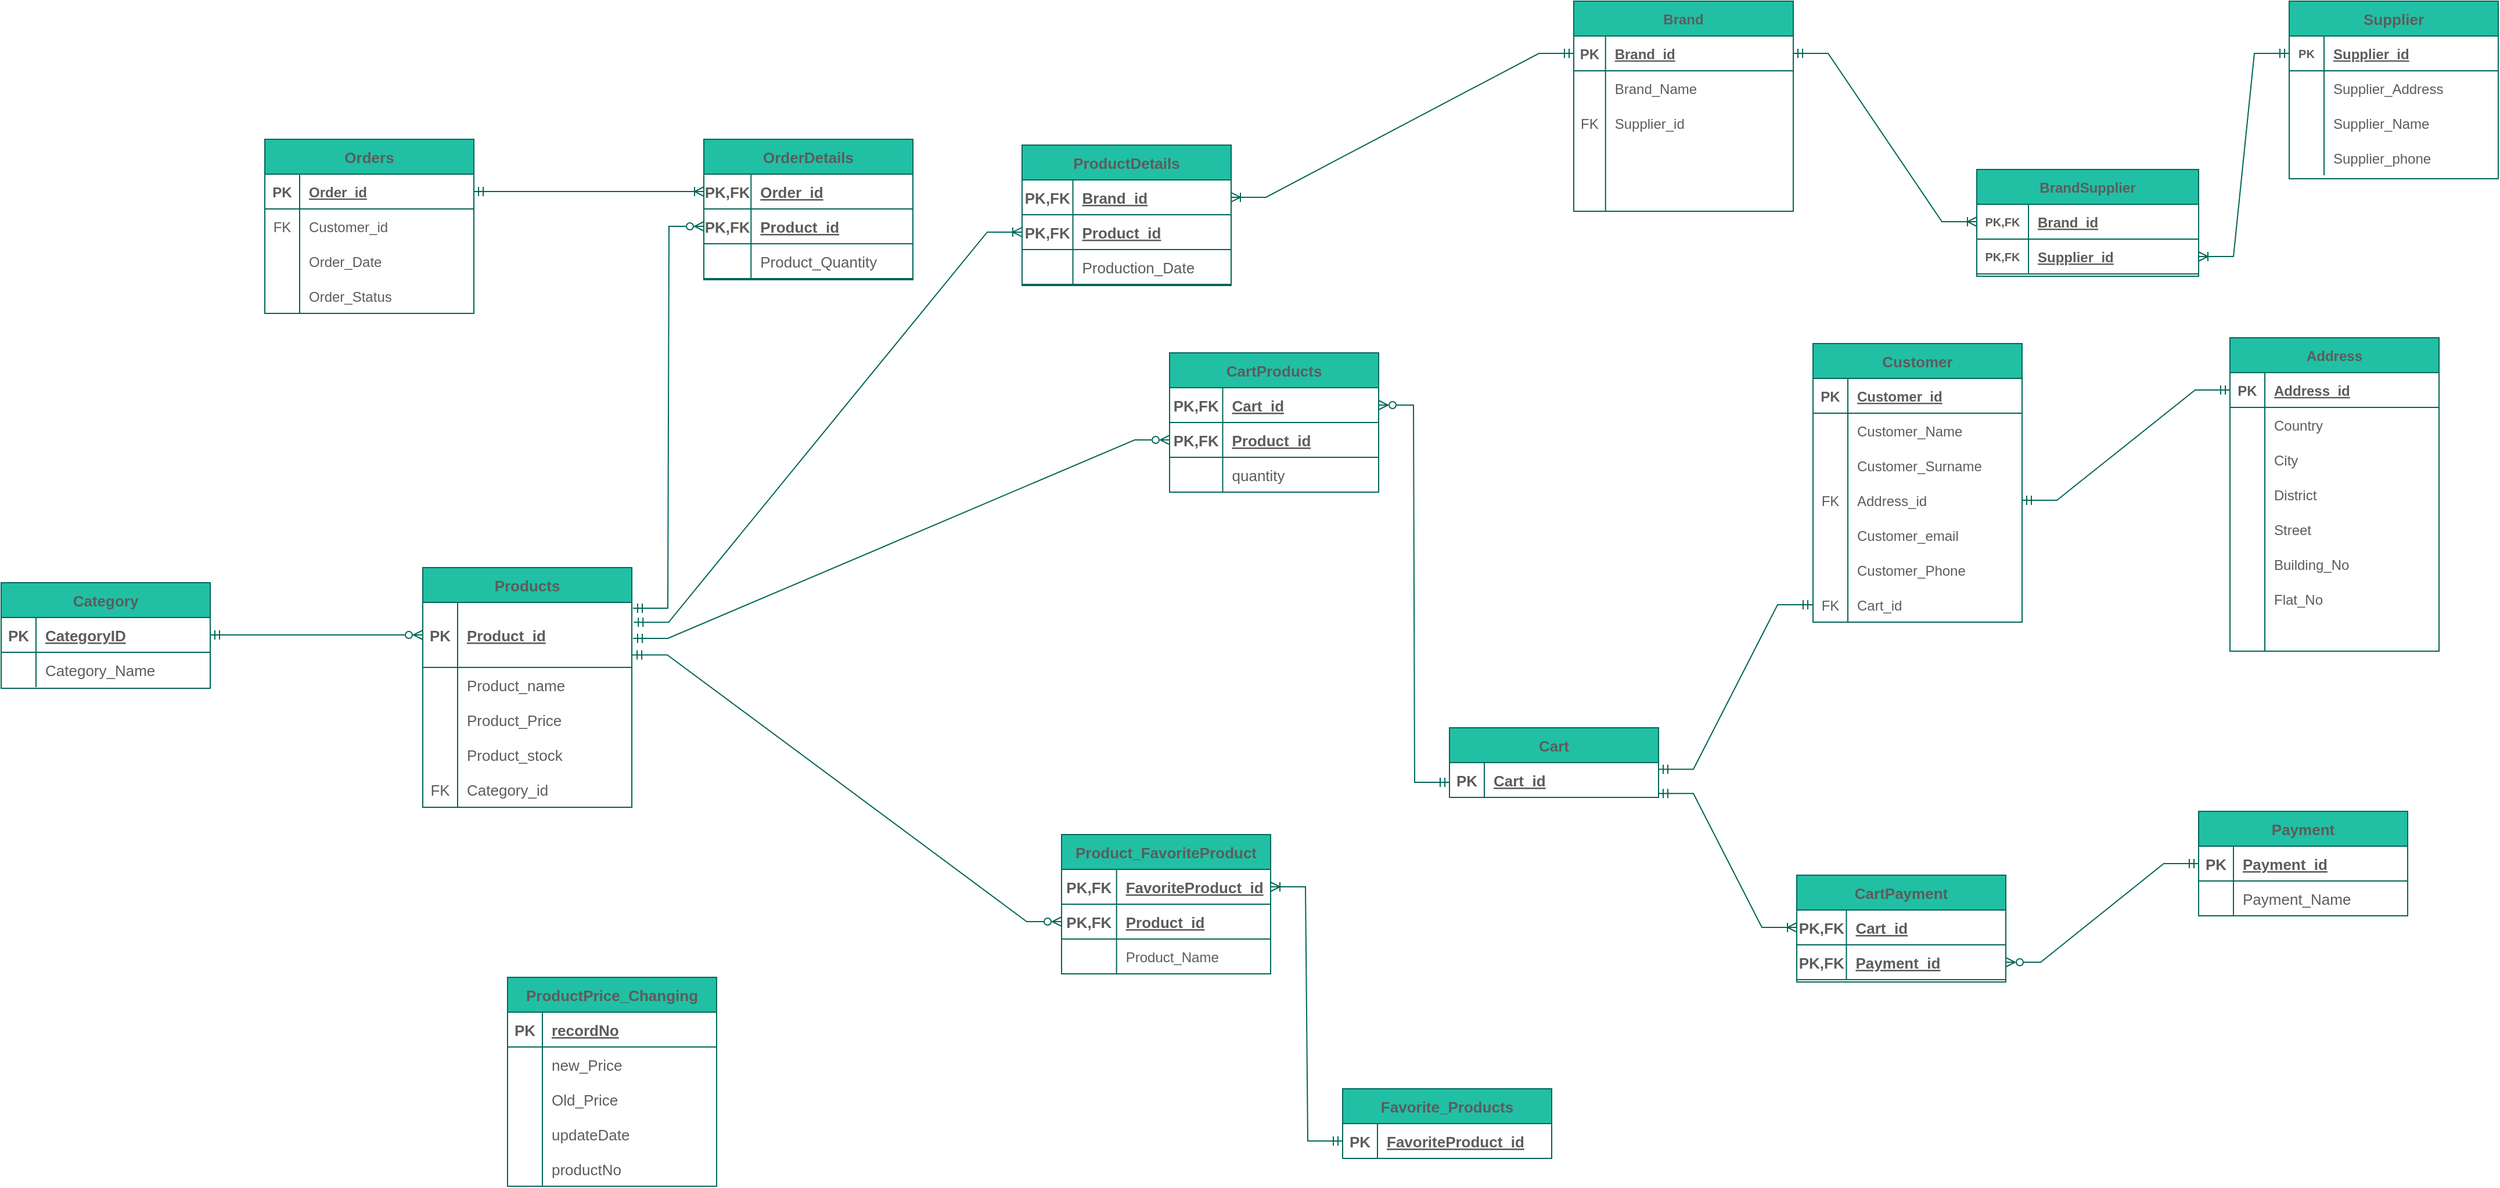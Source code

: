 <mxfile version="20.3.0" type="device"><diagram id="2rzI2dhpx-7o3EqlhfmZ" name="Sayfa -1"><mxGraphModel dx="6687" dy="4380" grid="0" gridSize="10" guides="1" tooltips="1" connect="1" arrows="1" fold="1" page="0" pageScale="1" pageWidth="827" pageHeight="1169" math="0" shadow="0"><root><mxCell id="0"/><mxCell id="1" parent="0"/><mxCell id="V6zwl-9jWfW00K4Nt_ju-1" value="Address" style="shape=table;startSize=30;container=1;collapsible=1;childLayout=tableLayout;fixedRows=1;rowLines=0;fontStyle=1;align=center;resizeLast=1;fillColor=#21C0A5;strokeColor=#006658;fontColor=#5C5C5C;" vertex="1" parent="1"><mxGeometry x="-2642" y="-2671" width="180" height="270" as="geometry"/></mxCell><mxCell id="V6zwl-9jWfW00K4Nt_ju-2" value="" style="shape=tableRow;horizontal=0;startSize=0;swimlaneHead=0;swimlaneBody=0;fillColor=none;collapsible=0;dropTarget=0;points=[[0,0.5],[1,0.5]];portConstraint=eastwest;top=0;left=0;right=0;bottom=1;strokeColor=#006658;fontColor=#5C5C5C;" vertex="1" parent="V6zwl-9jWfW00K4Nt_ju-1"><mxGeometry y="30" width="180" height="30" as="geometry"/></mxCell><mxCell id="V6zwl-9jWfW00K4Nt_ju-3" value="PK" style="shape=partialRectangle;connectable=0;fillColor=none;top=0;left=0;bottom=0;right=0;fontStyle=1;overflow=hidden;strokeColor=#006658;fontColor=#5C5C5C;" vertex="1" parent="V6zwl-9jWfW00K4Nt_ju-2"><mxGeometry width="30" height="30" as="geometry"><mxRectangle width="30" height="30" as="alternateBounds"/></mxGeometry></mxCell><mxCell id="V6zwl-9jWfW00K4Nt_ju-4" value="Address_id" style="shape=partialRectangle;connectable=0;fillColor=none;top=0;left=0;bottom=0;right=0;align=left;spacingLeft=6;fontStyle=5;overflow=hidden;strokeColor=#006658;fontColor=#5C5C5C;" vertex="1" parent="V6zwl-9jWfW00K4Nt_ju-2"><mxGeometry x="30" width="150" height="30" as="geometry"><mxRectangle width="150" height="30" as="alternateBounds"/></mxGeometry></mxCell><mxCell id="V6zwl-9jWfW00K4Nt_ju-5" value="" style="shape=tableRow;horizontal=0;startSize=0;swimlaneHead=0;swimlaneBody=0;fillColor=none;collapsible=0;dropTarget=0;points=[[0,0.5],[1,0.5]];portConstraint=eastwest;top=0;left=0;right=0;bottom=0;strokeColor=#006658;fontColor=#5C5C5C;" vertex="1" parent="V6zwl-9jWfW00K4Nt_ju-1"><mxGeometry y="60" width="180" height="30" as="geometry"/></mxCell><mxCell id="V6zwl-9jWfW00K4Nt_ju-6" value="" style="shape=partialRectangle;connectable=0;fillColor=none;top=0;left=0;bottom=0;right=0;editable=1;overflow=hidden;strokeColor=#006658;fontColor=#5C5C5C;" vertex="1" parent="V6zwl-9jWfW00K4Nt_ju-5"><mxGeometry width="30" height="30" as="geometry"><mxRectangle width="30" height="30" as="alternateBounds"/></mxGeometry></mxCell><mxCell id="V6zwl-9jWfW00K4Nt_ju-7" value="Country" style="shape=partialRectangle;connectable=0;fillColor=none;top=0;left=0;bottom=0;right=0;align=left;spacingLeft=6;overflow=hidden;strokeColor=#006658;fontColor=#5C5C5C;" vertex="1" parent="V6zwl-9jWfW00K4Nt_ju-5"><mxGeometry x="30" width="150" height="30" as="geometry"><mxRectangle width="150" height="30" as="alternateBounds"/></mxGeometry></mxCell><mxCell id="V6zwl-9jWfW00K4Nt_ju-8" value="" style="shape=tableRow;horizontal=0;startSize=0;swimlaneHead=0;swimlaneBody=0;fillColor=none;collapsible=0;dropTarget=0;points=[[0,0.5],[1,0.5]];portConstraint=eastwest;top=0;left=0;right=0;bottom=0;strokeColor=#006658;fontColor=#5C5C5C;" vertex="1" parent="V6zwl-9jWfW00K4Nt_ju-1"><mxGeometry y="90" width="180" height="30" as="geometry"/></mxCell><mxCell id="V6zwl-9jWfW00K4Nt_ju-9" value="" style="shape=partialRectangle;connectable=0;fillColor=none;top=0;left=0;bottom=0;right=0;editable=1;overflow=hidden;strokeColor=#006658;fontColor=#5C5C5C;" vertex="1" parent="V6zwl-9jWfW00K4Nt_ju-8"><mxGeometry width="30" height="30" as="geometry"><mxRectangle width="30" height="30" as="alternateBounds"/></mxGeometry></mxCell><mxCell id="V6zwl-9jWfW00K4Nt_ju-10" value="City" style="shape=partialRectangle;connectable=0;fillColor=none;top=0;left=0;bottom=0;right=0;align=left;spacingLeft=6;overflow=hidden;strokeColor=#006658;fontColor=#5C5C5C;" vertex="1" parent="V6zwl-9jWfW00K4Nt_ju-8"><mxGeometry x="30" width="150" height="30" as="geometry"><mxRectangle width="150" height="30" as="alternateBounds"/></mxGeometry></mxCell><mxCell id="V6zwl-9jWfW00K4Nt_ju-11" value="" style="shape=tableRow;horizontal=0;startSize=0;swimlaneHead=0;swimlaneBody=0;fillColor=none;collapsible=0;dropTarget=0;points=[[0,0.5],[1,0.5]];portConstraint=eastwest;top=0;left=0;right=0;bottom=0;strokeColor=#006658;fontColor=#5C5C5C;" vertex="1" parent="V6zwl-9jWfW00K4Nt_ju-1"><mxGeometry y="120" width="180" height="30" as="geometry"/></mxCell><mxCell id="V6zwl-9jWfW00K4Nt_ju-12" value="" style="shape=partialRectangle;connectable=0;fillColor=none;top=0;left=0;bottom=0;right=0;editable=1;overflow=hidden;strokeColor=#006658;fontColor=#5C5C5C;" vertex="1" parent="V6zwl-9jWfW00K4Nt_ju-11"><mxGeometry width="30" height="30" as="geometry"><mxRectangle width="30" height="30" as="alternateBounds"/></mxGeometry></mxCell><mxCell id="V6zwl-9jWfW00K4Nt_ju-13" value="District" style="shape=partialRectangle;connectable=0;fillColor=none;top=0;left=0;bottom=0;right=0;align=left;spacingLeft=6;overflow=hidden;strokeColor=#006658;fontColor=#5C5C5C;" vertex="1" parent="V6zwl-9jWfW00K4Nt_ju-11"><mxGeometry x="30" width="150" height="30" as="geometry"><mxRectangle width="150" height="30" as="alternateBounds"/></mxGeometry></mxCell><mxCell id="V6zwl-9jWfW00K4Nt_ju-14" value="" style="shape=tableRow;horizontal=0;startSize=0;swimlaneHead=0;swimlaneBody=0;fillColor=none;collapsible=0;dropTarget=0;points=[[0,0.5],[1,0.5]];portConstraint=eastwest;top=0;left=0;right=0;bottom=0;strokeColor=#006658;fontColor=#5C5C5C;" vertex="1" parent="V6zwl-9jWfW00K4Nt_ju-1"><mxGeometry y="150" width="180" height="30" as="geometry"/></mxCell><mxCell id="V6zwl-9jWfW00K4Nt_ju-15" value="" style="shape=partialRectangle;connectable=0;fillColor=none;top=0;left=0;bottom=0;right=0;editable=1;overflow=hidden;strokeColor=#006658;fontColor=#5C5C5C;" vertex="1" parent="V6zwl-9jWfW00K4Nt_ju-14"><mxGeometry width="30" height="30" as="geometry"><mxRectangle width="30" height="30" as="alternateBounds"/></mxGeometry></mxCell><mxCell id="V6zwl-9jWfW00K4Nt_ju-16" value="Street" style="shape=partialRectangle;connectable=0;fillColor=none;top=0;left=0;bottom=0;right=0;align=left;spacingLeft=6;overflow=hidden;strokeColor=#006658;fontColor=#5C5C5C;" vertex="1" parent="V6zwl-9jWfW00K4Nt_ju-14"><mxGeometry x="30" width="150" height="30" as="geometry"><mxRectangle width="150" height="30" as="alternateBounds"/></mxGeometry></mxCell><mxCell id="V6zwl-9jWfW00K4Nt_ju-17" value="" style="shape=tableRow;horizontal=0;startSize=0;swimlaneHead=0;swimlaneBody=0;fillColor=none;collapsible=0;dropTarget=0;points=[[0,0.5],[1,0.5]];portConstraint=eastwest;top=0;left=0;right=0;bottom=0;strokeColor=#006658;fontColor=#5C5C5C;" vertex="1" parent="V6zwl-9jWfW00K4Nt_ju-1"><mxGeometry y="180" width="180" height="30" as="geometry"/></mxCell><mxCell id="V6zwl-9jWfW00K4Nt_ju-18" value="" style="shape=partialRectangle;connectable=0;fillColor=none;top=0;left=0;bottom=0;right=0;editable=1;overflow=hidden;strokeColor=#006658;fontColor=#5C5C5C;" vertex="1" parent="V6zwl-9jWfW00K4Nt_ju-17"><mxGeometry width="30" height="30" as="geometry"><mxRectangle width="30" height="30" as="alternateBounds"/></mxGeometry></mxCell><mxCell id="V6zwl-9jWfW00K4Nt_ju-19" value="Building_No" style="shape=partialRectangle;connectable=0;fillColor=none;top=0;left=0;bottom=0;right=0;align=left;spacingLeft=6;overflow=hidden;strokeColor=#006658;fontColor=#5C5C5C;" vertex="1" parent="V6zwl-9jWfW00K4Nt_ju-17"><mxGeometry x="30" width="150" height="30" as="geometry"><mxRectangle width="150" height="30" as="alternateBounds"/></mxGeometry></mxCell><mxCell id="V6zwl-9jWfW00K4Nt_ju-20" value="" style="shape=tableRow;horizontal=0;startSize=0;swimlaneHead=0;swimlaneBody=0;fillColor=none;collapsible=0;dropTarget=0;points=[[0,0.5],[1,0.5]];portConstraint=eastwest;top=0;left=0;right=0;bottom=0;strokeColor=#006658;fontColor=#5C5C5C;" vertex="1" parent="V6zwl-9jWfW00K4Nt_ju-1"><mxGeometry y="210" width="180" height="30" as="geometry"/></mxCell><mxCell id="V6zwl-9jWfW00K4Nt_ju-21" value="" style="shape=partialRectangle;connectable=0;fillColor=none;top=0;left=0;bottom=0;right=0;editable=1;overflow=hidden;strokeColor=#006658;fontColor=#5C5C5C;" vertex="1" parent="V6zwl-9jWfW00K4Nt_ju-20"><mxGeometry width="30" height="30" as="geometry"><mxRectangle width="30" height="30" as="alternateBounds"/></mxGeometry></mxCell><mxCell id="V6zwl-9jWfW00K4Nt_ju-22" value="Flat_No" style="shape=partialRectangle;connectable=0;fillColor=none;top=0;left=0;bottom=0;right=0;align=left;spacingLeft=6;overflow=hidden;strokeColor=#006658;fontColor=#5C5C5C;" vertex="1" parent="V6zwl-9jWfW00K4Nt_ju-20"><mxGeometry x="30" width="150" height="30" as="geometry"><mxRectangle width="150" height="30" as="alternateBounds"/></mxGeometry></mxCell><mxCell id="V6zwl-9jWfW00K4Nt_ju-23" value="" style="shape=tableRow;horizontal=0;startSize=0;swimlaneHead=0;swimlaneBody=0;fillColor=none;collapsible=0;dropTarget=0;points=[[0,0.5],[1,0.5]];portConstraint=eastwest;top=0;left=0;right=0;bottom=0;strokeColor=#006658;fontColor=#5C5C5C;" vertex="1" parent="V6zwl-9jWfW00K4Nt_ju-1"><mxGeometry y="240" width="180" height="30" as="geometry"/></mxCell><mxCell id="V6zwl-9jWfW00K4Nt_ju-24" value="" style="shape=partialRectangle;connectable=0;fillColor=none;top=0;left=0;bottom=0;right=0;editable=1;overflow=hidden;strokeColor=#006658;fontColor=#5C5C5C;" vertex="1" parent="V6zwl-9jWfW00K4Nt_ju-23"><mxGeometry width="30" height="30" as="geometry"><mxRectangle width="30" height="30" as="alternateBounds"/></mxGeometry></mxCell><mxCell id="V6zwl-9jWfW00K4Nt_ju-25" value="" style="shape=partialRectangle;connectable=0;fillColor=none;top=0;left=0;bottom=0;right=0;align=left;spacingLeft=6;overflow=hidden;strokeColor=#006658;fontColor=#5C5C5C;" vertex="1" parent="V6zwl-9jWfW00K4Nt_ju-23"><mxGeometry x="30" width="150" height="30" as="geometry"><mxRectangle width="150" height="30" as="alternateBounds"/></mxGeometry></mxCell><mxCell id="V6zwl-9jWfW00K4Nt_ju-26" value="Brand" style="shape=table;startSize=30;container=1;collapsible=1;childLayout=tableLayout;fixedRows=1;rowLines=0;fontStyle=1;align=center;resizeLast=1;fillColor=#21C0A5;strokeColor=#006658;fontColor=#5C5C5C;" vertex="1" parent="1"><mxGeometry x="-3207" y="-2961" width="189" height="181" as="geometry"/></mxCell><mxCell id="V6zwl-9jWfW00K4Nt_ju-27" value="" style="shape=tableRow;horizontal=0;startSize=0;swimlaneHead=0;swimlaneBody=0;fillColor=none;collapsible=0;dropTarget=0;points=[[0,0.5],[1,0.5]];portConstraint=eastwest;top=0;left=0;right=0;bottom=1;strokeColor=#006658;fontColor=#5C5C5C;" vertex="1" parent="V6zwl-9jWfW00K4Nt_ju-26"><mxGeometry y="30" width="189" height="30" as="geometry"/></mxCell><mxCell id="V6zwl-9jWfW00K4Nt_ju-28" value="PK" style="shape=partialRectangle;connectable=0;fillColor=none;top=0;left=0;bottom=0;right=0;fontStyle=1;overflow=hidden;strokeColor=#006658;fontColor=#5C5C5C;" vertex="1" parent="V6zwl-9jWfW00K4Nt_ju-27"><mxGeometry width="27.35" height="30" as="geometry"><mxRectangle width="27.35" height="30" as="alternateBounds"/></mxGeometry></mxCell><mxCell id="V6zwl-9jWfW00K4Nt_ju-29" value="Brand_id" style="shape=partialRectangle;connectable=0;fillColor=none;top=0;left=0;bottom=0;right=0;align=left;spacingLeft=6;fontStyle=5;overflow=hidden;strokeColor=#006658;fontColor=#5C5C5C;" vertex="1" parent="V6zwl-9jWfW00K4Nt_ju-27"><mxGeometry x="27.35" width="161.65" height="30" as="geometry"><mxRectangle width="161.65" height="30" as="alternateBounds"/></mxGeometry></mxCell><mxCell id="V6zwl-9jWfW00K4Nt_ju-30" value="" style="shape=tableRow;horizontal=0;startSize=0;swimlaneHead=0;swimlaneBody=0;fillColor=none;collapsible=0;dropTarget=0;points=[[0,0.5],[1,0.5]];portConstraint=eastwest;top=0;left=0;right=0;bottom=0;strokeColor=#006658;fontColor=#5C5C5C;" vertex="1" parent="V6zwl-9jWfW00K4Nt_ju-26"><mxGeometry y="60" width="189" height="30" as="geometry"/></mxCell><mxCell id="V6zwl-9jWfW00K4Nt_ju-31" value="" style="shape=partialRectangle;connectable=0;fillColor=none;top=0;left=0;bottom=0;right=0;editable=1;overflow=hidden;strokeColor=#006658;fontColor=#5C5C5C;" vertex="1" parent="V6zwl-9jWfW00K4Nt_ju-30"><mxGeometry width="27.35" height="30" as="geometry"><mxRectangle width="27.35" height="30" as="alternateBounds"/></mxGeometry></mxCell><mxCell id="V6zwl-9jWfW00K4Nt_ju-32" value="Brand_Name" style="shape=partialRectangle;connectable=0;fillColor=none;top=0;left=0;bottom=0;right=0;align=left;spacingLeft=6;overflow=hidden;strokeColor=#006658;fontColor=#5C5C5C;" vertex="1" parent="V6zwl-9jWfW00K4Nt_ju-30"><mxGeometry x="27.35" width="161.65" height="30" as="geometry"><mxRectangle width="161.65" height="30" as="alternateBounds"/></mxGeometry></mxCell><mxCell id="V6zwl-9jWfW00K4Nt_ju-33" value="" style="shape=tableRow;horizontal=0;startSize=0;swimlaneHead=0;swimlaneBody=0;fillColor=none;collapsible=0;dropTarget=0;points=[[0,0.5],[1,0.5]];portConstraint=eastwest;top=0;left=0;right=0;bottom=0;strokeColor=#006658;fontColor=#5C5C5C;" vertex="1" parent="V6zwl-9jWfW00K4Nt_ju-26"><mxGeometry y="90" width="189" height="30" as="geometry"/></mxCell><mxCell id="V6zwl-9jWfW00K4Nt_ju-34" value="FK" style="shape=partialRectangle;connectable=0;fillColor=none;top=0;left=0;bottom=0;right=0;editable=1;overflow=hidden;strokeColor=#006658;fontColor=#5C5C5C;" vertex="1" parent="V6zwl-9jWfW00K4Nt_ju-33"><mxGeometry width="27.35" height="30" as="geometry"><mxRectangle width="27.35" height="30" as="alternateBounds"/></mxGeometry></mxCell><mxCell id="V6zwl-9jWfW00K4Nt_ju-35" value="Supplier_id" style="shape=partialRectangle;connectable=0;fillColor=none;top=0;left=0;bottom=0;right=0;align=left;spacingLeft=6;overflow=hidden;strokeColor=#006658;fontColor=#5C5C5C;" vertex="1" parent="V6zwl-9jWfW00K4Nt_ju-33"><mxGeometry x="27.35" width="161.65" height="30" as="geometry"><mxRectangle width="161.65" height="30" as="alternateBounds"/></mxGeometry></mxCell><mxCell id="V6zwl-9jWfW00K4Nt_ju-39" value="" style="shape=tableRow;horizontal=0;startSize=0;swimlaneHead=0;swimlaneBody=0;fillColor=none;collapsible=0;dropTarget=0;points=[[0,0.5],[1,0.5]];portConstraint=eastwest;top=0;left=0;right=0;bottom=0;strokeColor=#006658;fontColor=#5C5C5C;" vertex="1" parent="V6zwl-9jWfW00K4Nt_ju-26"><mxGeometry y="120" width="189" height="31" as="geometry"/></mxCell><mxCell id="V6zwl-9jWfW00K4Nt_ju-40" value="" style="shape=partialRectangle;connectable=0;fillColor=none;top=0;left=0;bottom=0;right=0;editable=1;overflow=hidden;strokeColor=#006658;fontColor=#5C5C5C;" vertex="1" parent="V6zwl-9jWfW00K4Nt_ju-39"><mxGeometry width="27.35" height="31" as="geometry"><mxRectangle width="27.35" height="31" as="alternateBounds"/></mxGeometry></mxCell><mxCell id="V6zwl-9jWfW00K4Nt_ju-41" value="" style="shape=partialRectangle;connectable=0;fillColor=none;top=0;left=0;bottom=0;right=0;align=left;spacingLeft=6;overflow=hidden;strokeColor=#006658;fontColor=#5C5C5C;" vertex="1" parent="V6zwl-9jWfW00K4Nt_ju-39"><mxGeometry x="27.35" width="161.65" height="31" as="geometry"><mxRectangle width="161.65" height="31" as="alternateBounds"/></mxGeometry></mxCell><mxCell id="V6zwl-9jWfW00K4Nt_ju-48" value="" style="shape=tableRow;horizontal=0;startSize=0;swimlaneHead=0;swimlaneBody=0;fillColor=none;collapsible=0;dropTarget=0;points=[[0,0.5],[1,0.5]];portConstraint=eastwest;top=0;left=0;right=0;bottom=0;strokeColor=#006658;fontColor=#5C5C5C;" vertex="1" parent="V6zwl-9jWfW00K4Nt_ju-26"><mxGeometry y="151" width="189" height="30" as="geometry"/></mxCell><mxCell id="V6zwl-9jWfW00K4Nt_ju-49" value="" style="shape=partialRectangle;connectable=0;fillColor=none;top=0;left=0;bottom=0;right=0;editable=1;overflow=hidden;strokeColor=#006658;fontColor=#5C5C5C;" vertex="1" parent="V6zwl-9jWfW00K4Nt_ju-48"><mxGeometry width="27.35" height="30" as="geometry"><mxRectangle width="27.35" height="30" as="alternateBounds"/></mxGeometry></mxCell><mxCell id="V6zwl-9jWfW00K4Nt_ju-50" value="" style="shape=partialRectangle;connectable=0;fillColor=none;top=0;left=0;bottom=0;right=0;align=left;spacingLeft=6;overflow=hidden;strokeColor=#006658;fontColor=#5C5C5C;" vertex="1" parent="V6zwl-9jWfW00K4Nt_ju-48"><mxGeometry x="27.35" width="161.65" height="30" as="geometry"><mxRectangle width="161.65" height="30" as="alternateBounds"/></mxGeometry></mxCell><mxCell id="V6zwl-9jWfW00K4Nt_ju-51" value="BrandSupplier" style="shape=table;startSize=30;container=1;collapsible=1;childLayout=tableLayout;fixedRows=1;rowLines=0;fontStyle=1;align=center;resizeLast=1;fillColor=#21C0A5;strokeColor=#006658;fontColor=#5C5C5C;" vertex="1" parent="1"><mxGeometry x="-2860" y="-2816" width="191" height="92" as="geometry"/></mxCell><mxCell id="V6zwl-9jWfW00K4Nt_ju-52" value="" style="shape=tableRow;horizontal=0;startSize=0;swimlaneHead=0;swimlaneBody=0;fillColor=none;collapsible=0;dropTarget=0;points=[[0,0.5],[1,0.5]];portConstraint=eastwest;top=0;left=0;right=0;bottom=1;strokeColor=#006658;fontColor=#5C5C5C;" vertex="1" parent="V6zwl-9jWfW00K4Nt_ju-51"><mxGeometry y="30" width="191" height="30" as="geometry"/></mxCell><mxCell id="V6zwl-9jWfW00K4Nt_ju-53" value="PK,FK" style="shape=partialRectangle;connectable=0;fillColor=none;top=0;left=0;bottom=0;right=0;fontStyle=1;overflow=hidden;fontSize=10;strokeColor=#006658;fontColor=#5C5C5C;" vertex="1" parent="V6zwl-9jWfW00K4Nt_ju-52"><mxGeometry width="44.52" height="30" as="geometry"><mxRectangle width="44.52" height="30" as="alternateBounds"/></mxGeometry></mxCell><mxCell id="V6zwl-9jWfW00K4Nt_ju-54" value="Brand_id" style="shape=partialRectangle;connectable=0;fillColor=none;top=0;left=0;bottom=0;right=0;align=left;spacingLeft=6;fontStyle=5;overflow=hidden;strokeColor=#006658;fontColor=#5C5C5C;" vertex="1" parent="V6zwl-9jWfW00K4Nt_ju-52"><mxGeometry x="44.52" width="146.48" height="30" as="geometry"><mxRectangle width="146.48" height="30" as="alternateBounds"/></mxGeometry></mxCell><mxCell id="V6zwl-9jWfW00K4Nt_ju-64" value="" style="shape=tableRow;horizontal=0;startSize=0;swimlaneHead=0;swimlaneBody=0;fillColor=none;collapsible=0;dropTarget=0;points=[[0,0.5],[1,0.5]];portConstraint=eastwest;top=0;left=0;right=0;bottom=1;strokeColor=#006658;fontColor=#5C5C5C;" vertex="1" parent="V6zwl-9jWfW00K4Nt_ju-51"><mxGeometry y="60" width="191" height="30" as="geometry"/></mxCell><mxCell id="V6zwl-9jWfW00K4Nt_ju-65" value="PK,FK" style="shape=partialRectangle;connectable=0;fillColor=none;top=0;left=0;bottom=0;right=0;fontStyle=1;overflow=hidden;fontSize=10;strokeColor=#006658;fontColor=#5C5C5C;" vertex="1" parent="V6zwl-9jWfW00K4Nt_ju-64"><mxGeometry width="44.52" height="30" as="geometry"><mxRectangle width="44.52" height="30" as="alternateBounds"/></mxGeometry></mxCell><mxCell id="V6zwl-9jWfW00K4Nt_ju-66" value="Supplier_id" style="shape=partialRectangle;connectable=0;fillColor=none;top=0;left=0;bottom=0;right=0;align=left;spacingLeft=6;fontStyle=5;overflow=hidden;strokeColor=#006658;fontColor=#5C5C5C;" vertex="1" parent="V6zwl-9jWfW00K4Nt_ju-64"><mxGeometry x="44.52" width="146.48" height="30" as="geometry"><mxRectangle width="146.48" height="30" as="alternateBounds"/></mxGeometry></mxCell><mxCell id="V6zwl-9jWfW00K4Nt_ju-67" value="Supplier" style="shape=table;startSize=30;container=1;collapsible=1;childLayout=tableLayout;fixedRows=1;rowLines=0;fontStyle=1;align=center;resizeLast=1;fontSize=13;fillColor=#21C0A5;strokeColor=#006658;fontColor=#5C5C5C;" vertex="1" parent="1"><mxGeometry x="-2591" y="-2961" width="180" height="153" as="geometry"/></mxCell><mxCell id="V6zwl-9jWfW00K4Nt_ju-68" value="" style="shape=tableRow;horizontal=0;startSize=0;swimlaneHead=0;swimlaneBody=0;fillColor=none;collapsible=0;dropTarget=0;points=[[0,0.5],[1,0.5]];portConstraint=eastwest;top=0;left=0;right=0;bottom=1;fontSize=9;strokeColor=#006658;fontColor=#5C5C5C;" vertex="1" parent="V6zwl-9jWfW00K4Nt_ju-67"><mxGeometry y="30" width="180" height="30" as="geometry"/></mxCell><mxCell id="V6zwl-9jWfW00K4Nt_ju-69" value="PK" style="shape=partialRectangle;connectable=0;fillColor=none;top=0;left=0;bottom=0;right=0;fontStyle=1;overflow=hidden;fontSize=10;strokeColor=#006658;fontColor=#5C5C5C;" vertex="1" parent="V6zwl-9jWfW00K4Nt_ju-68"><mxGeometry width="30" height="30" as="geometry"><mxRectangle width="30" height="30" as="alternateBounds"/></mxGeometry></mxCell><mxCell id="V6zwl-9jWfW00K4Nt_ju-70" value="Supplier_id" style="shape=partialRectangle;connectable=0;fillColor=none;top=0;left=0;bottom=0;right=0;align=left;spacingLeft=6;fontStyle=5;overflow=hidden;fontSize=12;strokeColor=#006658;fontColor=#5C5C5C;" vertex="1" parent="V6zwl-9jWfW00K4Nt_ju-68"><mxGeometry x="30" width="150" height="30" as="geometry"><mxRectangle width="150" height="30" as="alternateBounds"/></mxGeometry></mxCell><mxCell id="V6zwl-9jWfW00K4Nt_ju-71" value="" style="shape=tableRow;horizontal=0;startSize=0;swimlaneHead=0;swimlaneBody=0;fillColor=none;collapsible=0;dropTarget=0;points=[[0,0.5],[1,0.5]];portConstraint=eastwest;top=0;left=0;right=0;bottom=0;fontSize=9;strokeColor=#006658;fontColor=#5C5C5C;" vertex="1" parent="V6zwl-9jWfW00K4Nt_ju-67"><mxGeometry y="60" width="180" height="30" as="geometry"/></mxCell><mxCell id="V6zwl-9jWfW00K4Nt_ju-72" value="" style="shape=partialRectangle;connectable=0;fillColor=none;top=0;left=0;bottom=0;right=0;editable=1;overflow=hidden;fontSize=9;strokeColor=#006658;fontColor=#5C5C5C;" vertex="1" parent="V6zwl-9jWfW00K4Nt_ju-71"><mxGeometry width="30" height="30" as="geometry"><mxRectangle width="30" height="30" as="alternateBounds"/></mxGeometry></mxCell><mxCell id="V6zwl-9jWfW00K4Nt_ju-73" value="Supplier_Address" style="shape=partialRectangle;connectable=0;fillColor=none;top=0;left=0;bottom=0;right=0;align=left;spacingLeft=6;overflow=hidden;fontSize=12;strokeColor=#006658;fontColor=#5C5C5C;" vertex="1" parent="V6zwl-9jWfW00K4Nt_ju-71"><mxGeometry x="30" width="150" height="30" as="geometry"><mxRectangle width="150" height="30" as="alternateBounds"/></mxGeometry></mxCell><mxCell id="V6zwl-9jWfW00K4Nt_ju-74" value="" style="shape=tableRow;horizontal=0;startSize=0;swimlaneHead=0;swimlaneBody=0;fillColor=none;collapsible=0;dropTarget=0;points=[[0,0.5],[1,0.5]];portConstraint=eastwest;top=0;left=0;right=0;bottom=0;fontSize=9;strokeColor=#006658;fontColor=#5C5C5C;" vertex="1" parent="V6zwl-9jWfW00K4Nt_ju-67"><mxGeometry y="90" width="180" height="30" as="geometry"/></mxCell><mxCell id="V6zwl-9jWfW00K4Nt_ju-75" value="" style="shape=partialRectangle;connectable=0;fillColor=none;top=0;left=0;bottom=0;right=0;editable=1;overflow=hidden;fontSize=9;strokeColor=#006658;fontColor=#5C5C5C;" vertex="1" parent="V6zwl-9jWfW00K4Nt_ju-74"><mxGeometry width="30" height="30" as="geometry"><mxRectangle width="30" height="30" as="alternateBounds"/></mxGeometry></mxCell><mxCell id="V6zwl-9jWfW00K4Nt_ju-76" value="Supplier_Name" style="shape=partialRectangle;connectable=0;fillColor=none;top=0;left=0;bottom=0;right=0;align=left;spacingLeft=6;overflow=hidden;fontSize=12;strokeColor=#006658;fontColor=#5C5C5C;" vertex="1" parent="V6zwl-9jWfW00K4Nt_ju-74"><mxGeometry x="30" width="150" height="30" as="geometry"><mxRectangle width="150" height="30" as="alternateBounds"/></mxGeometry></mxCell><mxCell id="V6zwl-9jWfW00K4Nt_ju-77" value="" style="shape=tableRow;horizontal=0;startSize=0;swimlaneHead=0;swimlaneBody=0;fillColor=none;collapsible=0;dropTarget=0;points=[[0,0.5],[1,0.5]];portConstraint=eastwest;top=0;left=0;right=0;bottom=0;fontSize=9;strokeColor=#006658;fontColor=#5C5C5C;" vertex="1" parent="V6zwl-9jWfW00K4Nt_ju-67"><mxGeometry y="120" width="180" height="30" as="geometry"/></mxCell><mxCell id="V6zwl-9jWfW00K4Nt_ju-78" value="" style="shape=partialRectangle;connectable=0;fillColor=none;top=0;left=0;bottom=0;right=0;editable=1;overflow=hidden;fontSize=9;strokeColor=#006658;fontColor=#5C5C5C;" vertex="1" parent="V6zwl-9jWfW00K4Nt_ju-77"><mxGeometry width="30" height="30" as="geometry"><mxRectangle width="30" height="30" as="alternateBounds"/></mxGeometry></mxCell><mxCell id="V6zwl-9jWfW00K4Nt_ju-79" value="Supplier_phone" style="shape=partialRectangle;connectable=0;fillColor=none;top=0;left=0;bottom=0;right=0;align=left;spacingLeft=6;overflow=hidden;fontSize=12;strokeColor=#006658;fontColor=#5C5C5C;" vertex="1" parent="V6zwl-9jWfW00K4Nt_ju-77"><mxGeometry x="30" width="150" height="30" as="geometry"><mxRectangle width="150" height="30" as="alternateBounds"/></mxGeometry></mxCell><mxCell id="V6zwl-9jWfW00K4Nt_ju-80" value="" style="edgeStyle=entityRelationEdgeStyle;fontSize=12;html=1;endArrow=ERoneToMany;startArrow=ERmandOne;rounded=0;exitX=1;exitY=0.5;exitDx=0;exitDy=0;entryX=0;entryY=0.5;entryDx=0;entryDy=0;endFill=0;strokeColor=#006658;fontColor=#5C5C5C;" edge="1" parent="1" source="V6zwl-9jWfW00K4Nt_ju-27" target="V6zwl-9jWfW00K4Nt_ju-52"><mxGeometry width="100" height="100" relative="1" as="geometry"><mxPoint x="-2909" y="-2855" as="sourcePoint"/><mxPoint x="-2861" y="-2732" as="targetPoint"/></mxGeometry></mxCell><mxCell id="V6zwl-9jWfW00K4Nt_ju-81" value="" style="edgeStyle=entityRelationEdgeStyle;fontSize=12;html=1;endArrow=ERoneToMany;startArrow=ERmandOne;rounded=0;entryX=1;entryY=0.5;entryDx=0;entryDy=0;endFill=0;strokeColor=#006658;fontColor=#5C5C5C;" edge="1" parent="1" source="V6zwl-9jWfW00K4Nt_ju-68" target="V6zwl-9jWfW00K4Nt_ju-64"><mxGeometry width="100" height="100" relative="1" as="geometry"><mxPoint x="-2753" y="-2932" as="sourcePoint"/><mxPoint x="-2482" y="-2681" as="targetPoint"/></mxGeometry></mxCell><mxCell id="V6zwl-9jWfW00K4Nt_ju-82" value="Customer" style="shape=table;startSize=30;container=1;collapsible=1;childLayout=tableLayout;fixedRows=1;rowLines=0;fontStyle=1;align=center;resizeLast=1;fontSize=13;fillColor=#21C0A5;strokeColor=#006658;fontColor=#5C5C5C;" vertex="1" parent="1"><mxGeometry x="-3001" y="-2666" width="180" height="240" as="geometry"/></mxCell><mxCell id="V6zwl-9jWfW00K4Nt_ju-83" value="" style="shape=tableRow;horizontal=0;startSize=0;swimlaneHead=0;swimlaneBody=0;fillColor=none;collapsible=0;dropTarget=0;points=[[0,0.5],[1,0.5]];portConstraint=eastwest;top=0;left=0;right=0;bottom=1;fontSize=12;strokeColor=#006658;fontColor=#5C5C5C;" vertex="1" parent="V6zwl-9jWfW00K4Nt_ju-82"><mxGeometry y="30" width="180" height="30" as="geometry"/></mxCell><mxCell id="V6zwl-9jWfW00K4Nt_ju-84" value="PK" style="shape=partialRectangle;connectable=0;fillColor=none;top=0;left=0;bottom=0;right=0;fontStyle=1;overflow=hidden;fontSize=12;strokeColor=#006658;fontColor=#5C5C5C;" vertex="1" parent="V6zwl-9jWfW00K4Nt_ju-83"><mxGeometry width="30" height="30" as="geometry"><mxRectangle width="30" height="30" as="alternateBounds"/></mxGeometry></mxCell><mxCell id="V6zwl-9jWfW00K4Nt_ju-85" value="Customer_id" style="shape=partialRectangle;connectable=0;fillColor=none;top=0;left=0;bottom=0;right=0;align=left;spacingLeft=6;fontStyle=5;overflow=hidden;fontSize=12;strokeColor=#006658;fontColor=#5C5C5C;" vertex="1" parent="V6zwl-9jWfW00K4Nt_ju-83"><mxGeometry x="30" width="150" height="30" as="geometry"><mxRectangle width="150" height="30" as="alternateBounds"/></mxGeometry></mxCell><mxCell id="V6zwl-9jWfW00K4Nt_ju-86" value="" style="shape=tableRow;horizontal=0;startSize=0;swimlaneHead=0;swimlaneBody=0;fillColor=none;collapsible=0;dropTarget=0;points=[[0,0.5],[1,0.5]];portConstraint=eastwest;top=0;left=0;right=0;bottom=0;fontSize=12;strokeColor=#006658;fontColor=#5C5C5C;" vertex="1" parent="V6zwl-9jWfW00K4Nt_ju-82"><mxGeometry y="60" width="180" height="30" as="geometry"/></mxCell><mxCell id="V6zwl-9jWfW00K4Nt_ju-87" value="" style="shape=partialRectangle;connectable=0;fillColor=none;top=0;left=0;bottom=0;right=0;editable=1;overflow=hidden;fontSize=12;strokeColor=#006658;fontColor=#5C5C5C;" vertex="1" parent="V6zwl-9jWfW00K4Nt_ju-86"><mxGeometry width="30" height="30" as="geometry"><mxRectangle width="30" height="30" as="alternateBounds"/></mxGeometry></mxCell><mxCell id="V6zwl-9jWfW00K4Nt_ju-88" value="Customer_Name" style="shape=partialRectangle;connectable=0;fillColor=none;top=0;left=0;bottom=0;right=0;align=left;spacingLeft=6;overflow=hidden;fontSize=12;strokeColor=#006658;fontColor=#5C5C5C;" vertex="1" parent="V6zwl-9jWfW00K4Nt_ju-86"><mxGeometry x="30" width="150" height="30" as="geometry"><mxRectangle width="150" height="30" as="alternateBounds"/></mxGeometry></mxCell><mxCell id="V6zwl-9jWfW00K4Nt_ju-89" value="" style="shape=tableRow;horizontal=0;startSize=0;swimlaneHead=0;swimlaneBody=0;fillColor=none;collapsible=0;dropTarget=0;points=[[0,0.5],[1,0.5]];portConstraint=eastwest;top=0;left=0;right=0;bottom=0;fontSize=12;strokeColor=#006658;fontColor=#5C5C5C;" vertex="1" parent="V6zwl-9jWfW00K4Nt_ju-82"><mxGeometry y="90" width="180" height="30" as="geometry"/></mxCell><mxCell id="V6zwl-9jWfW00K4Nt_ju-90" value="" style="shape=partialRectangle;connectable=0;fillColor=none;top=0;left=0;bottom=0;right=0;editable=1;overflow=hidden;fontSize=12;strokeColor=#006658;fontColor=#5C5C5C;" vertex="1" parent="V6zwl-9jWfW00K4Nt_ju-89"><mxGeometry width="30" height="30" as="geometry"><mxRectangle width="30" height="30" as="alternateBounds"/></mxGeometry></mxCell><mxCell id="V6zwl-9jWfW00K4Nt_ju-91" value="Customer_Surname" style="shape=partialRectangle;connectable=0;fillColor=none;top=0;left=0;bottom=0;right=0;align=left;spacingLeft=6;overflow=hidden;fontSize=12;strokeColor=#006658;fontColor=#5C5C5C;" vertex="1" parent="V6zwl-9jWfW00K4Nt_ju-89"><mxGeometry x="30" width="150" height="30" as="geometry"><mxRectangle width="150" height="30" as="alternateBounds"/></mxGeometry></mxCell><mxCell id="V6zwl-9jWfW00K4Nt_ju-92" value="" style="shape=tableRow;horizontal=0;startSize=0;swimlaneHead=0;swimlaneBody=0;fillColor=none;collapsible=0;dropTarget=0;points=[[0,0.5],[1,0.5]];portConstraint=eastwest;top=0;left=0;right=0;bottom=0;fontSize=12;strokeColor=#006658;fontColor=#5C5C5C;" vertex="1" parent="V6zwl-9jWfW00K4Nt_ju-82"><mxGeometry y="120" width="180" height="30" as="geometry"/></mxCell><mxCell id="V6zwl-9jWfW00K4Nt_ju-93" value="FK" style="shape=partialRectangle;connectable=0;fillColor=none;top=0;left=0;bottom=0;right=0;editable=1;overflow=hidden;fontSize=12;strokeColor=#006658;fontColor=#5C5C5C;" vertex="1" parent="V6zwl-9jWfW00K4Nt_ju-92"><mxGeometry width="30" height="30" as="geometry"><mxRectangle width="30" height="30" as="alternateBounds"/></mxGeometry></mxCell><mxCell id="V6zwl-9jWfW00K4Nt_ju-94" value="Address_id" style="shape=partialRectangle;connectable=0;fillColor=none;top=0;left=0;bottom=0;right=0;align=left;spacingLeft=6;overflow=hidden;fontSize=12;strokeColor=#006658;fontColor=#5C5C5C;" vertex="1" parent="V6zwl-9jWfW00K4Nt_ju-92"><mxGeometry x="30" width="150" height="30" as="geometry"><mxRectangle width="150" height="30" as="alternateBounds"/></mxGeometry></mxCell><mxCell id="V6zwl-9jWfW00K4Nt_ju-95" value="" style="shape=tableRow;horizontal=0;startSize=0;swimlaneHead=0;swimlaneBody=0;fillColor=none;collapsible=0;dropTarget=0;points=[[0,0.5],[1,0.5]];portConstraint=eastwest;top=0;left=0;right=0;bottom=0;fontSize=12;strokeColor=#006658;fontColor=#5C5C5C;" vertex="1" parent="V6zwl-9jWfW00K4Nt_ju-82"><mxGeometry y="150" width="180" height="30" as="geometry"/></mxCell><mxCell id="V6zwl-9jWfW00K4Nt_ju-96" value="" style="shape=partialRectangle;connectable=0;fillColor=none;top=0;left=0;bottom=0;right=0;editable=1;overflow=hidden;fontSize=12;strokeColor=#006658;fontColor=#5C5C5C;" vertex="1" parent="V6zwl-9jWfW00K4Nt_ju-95"><mxGeometry width="30" height="30" as="geometry"><mxRectangle width="30" height="30" as="alternateBounds"/></mxGeometry></mxCell><mxCell id="V6zwl-9jWfW00K4Nt_ju-97" value="Customer_email" style="shape=partialRectangle;connectable=0;fillColor=none;top=0;left=0;bottom=0;right=0;align=left;spacingLeft=6;overflow=hidden;fontSize=12;strokeColor=#006658;fontColor=#5C5C5C;" vertex="1" parent="V6zwl-9jWfW00K4Nt_ju-95"><mxGeometry x="30" width="150" height="30" as="geometry"><mxRectangle width="150" height="30" as="alternateBounds"/></mxGeometry></mxCell><mxCell id="V6zwl-9jWfW00K4Nt_ju-98" value="" style="shape=tableRow;horizontal=0;startSize=0;swimlaneHead=0;swimlaneBody=0;fillColor=none;collapsible=0;dropTarget=0;points=[[0,0.5],[1,0.5]];portConstraint=eastwest;top=0;left=0;right=0;bottom=0;fontSize=12;strokeColor=#006658;fontColor=#5C5C5C;" vertex="1" parent="V6zwl-9jWfW00K4Nt_ju-82"><mxGeometry y="180" width="180" height="30" as="geometry"/></mxCell><mxCell id="V6zwl-9jWfW00K4Nt_ju-99" value="" style="shape=partialRectangle;connectable=0;fillColor=none;top=0;left=0;bottom=0;right=0;editable=1;overflow=hidden;fontSize=12;strokeColor=#006658;fontColor=#5C5C5C;" vertex="1" parent="V6zwl-9jWfW00K4Nt_ju-98"><mxGeometry width="30" height="30" as="geometry"><mxRectangle width="30" height="30" as="alternateBounds"/></mxGeometry></mxCell><mxCell id="V6zwl-9jWfW00K4Nt_ju-100" value="Customer_Phone" style="shape=partialRectangle;connectable=0;fillColor=none;top=0;left=0;bottom=0;right=0;align=left;spacingLeft=6;overflow=hidden;fontSize=12;strokeColor=#006658;fontColor=#5C5C5C;" vertex="1" parent="V6zwl-9jWfW00K4Nt_ju-98"><mxGeometry x="30" width="150" height="30" as="geometry"><mxRectangle width="150" height="30" as="alternateBounds"/></mxGeometry></mxCell><mxCell id="V6zwl-9jWfW00K4Nt_ju-101" value="" style="shape=tableRow;horizontal=0;startSize=0;swimlaneHead=0;swimlaneBody=0;fillColor=none;collapsible=0;dropTarget=0;points=[[0,0.5],[1,0.5]];portConstraint=eastwest;top=0;left=0;right=0;bottom=0;fontSize=12;strokeColor=#006658;fontColor=#5C5C5C;" vertex="1" parent="V6zwl-9jWfW00K4Nt_ju-82"><mxGeometry y="210" width="180" height="30" as="geometry"/></mxCell><mxCell id="V6zwl-9jWfW00K4Nt_ju-102" value="FK" style="shape=partialRectangle;connectable=0;fillColor=none;top=0;left=0;bottom=0;right=0;editable=1;overflow=hidden;fontSize=12;strokeColor=#006658;fontColor=#5C5C5C;" vertex="1" parent="V6zwl-9jWfW00K4Nt_ju-101"><mxGeometry width="30" height="30" as="geometry"><mxRectangle width="30" height="30" as="alternateBounds"/></mxGeometry></mxCell><mxCell id="V6zwl-9jWfW00K4Nt_ju-103" value="Cart_id" style="shape=partialRectangle;connectable=0;fillColor=none;top=0;left=0;bottom=0;right=0;align=left;spacingLeft=6;overflow=hidden;fontSize=12;strokeColor=#006658;fontColor=#5C5C5C;" vertex="1" parent="V6zwl-9jWfW00K4Nt_ju-101"><mxGeometry x="30" width="150" height="30" as="geometry"><mxRectangle width="150" height="30" as="alternateBounds"/></mxGeometry></mxCell><mxCell id="V6zwl-9jWfW00K4Nt_ju-104" value="" style="edgeStyle=entityRelationEdgeStyle;fontSize=12;html=1;endArrow=ERmandOne;startArrow=ERmandOne;rounded=0;entryX=0;entryY=0.5;entryDx=0;entryDy=0;endFill=0;strokeColor=#006658;fontColor=#5C5C5C;" edge="1" parent="1" source="V6zwl-9jWfW00K4Nt_ju-92" target="V6zwl-9jWfW00K4Nt_ju-2"><mxGeometry width="100" height="100" relative="1" as="geometry"><mxPoint x="-2957" y="-2632" as="sourcePoint"/><mxPoint x="-3384" y="-2844" as="targetPoint"/></mxGeometry></mxCell><mxCell id="V6zwl-9jWfW00K4Nt_ju-105" value="Cart" style="shape=table;startSize=30;container=1;collapsible=1;childLayout=tableLayout;fixedRows=1;rowLines=0;fontStyle=1;align=center;resizeLast=1;fontSize=13;fillColor=#21C0A5;strokeColor=#006658;fontColor=#5C5C5C;" vertex="1" parent="1"><mxGeometry x="-3314" y="-2335" width="180" height="60" as="geometry"/></mxCell><mxCell id="V6zwl-9jWfW00K4Nt_ju-106" value="" style="shape=tableRow;horizontal=0;startSize=0;swimlaneHead=0;swimlaneBody=0;fillColor=none;collapsible=0;dropTarget=0;points=[[0,0.5],[1,0.5]];portConstraint=eastwest;top=0;left=0;right=0;bottom=1;fontSize=13;strokeColor=#006658;fontColor=#5C5C5C;" vertex="1" parent="V6zwl-9jWfW00K4Nt_ju-105"><mxGeometry y="30" width="180" height="30" as="geometry"/></mxCell><mxCell id="V6zwl-9jWfW00K4Nt_ju-107" value="PK" style="shape=partialRectangle;connectable=0;fillColor=none;top=0;left=0;bottom=0;right=0;fontStyle=1;overflow=hidden;fontSize=13;strokeColor=#006658;fontColor=#5C5C5C;" vertex="1" parent="V6zwl-9jWfW00K4Nt_ju-106"><mxGeometry width="30" height="30" as="geometry"><mxRectangle width="30" height="30" as="alternateBounds"/></mxGeometry></mxCell><mxCell id="V6zwl-9jWfW00K4Nt_ju-108" value="Cart_id" style="shape=partialRectangle;connectable=0;fillColor=none;top=0;left=0;bottom=0;right=0;align=left;spacingLeft=6;fontStyle=5;overflow=hidden;fontSize=13;strokeColor=#006658;fontColor=#5C5C5C;" vertex="1" parent="V6zwl-9jWfW00K4Nt_ju-106"><mxGeometry x="30" width="150" height="30" as="geometry"><mxRectangle width="150" height="30" as="alternateBounds"/></mxGeometry></mxCell><mxCell id="V6zwl-9jWfW00K4Nt_ju-122" value="CartPayment" style="shape=table;startSize=30;container=1;collapsible=1;childLayout=tableLayout;fixedRows=1;rowLines=0;fontStyle=1;align=center;resizeLast=1;fontSize=13;fillColor=#21C0A5;strokeColor=#006658;fontColor=#5C5C5C;" vertex="1" parent="1"><mxGeometry x="-3015" y="-2208" width="180" height="92" as="geometry"/></mxCell><mxCell id="V6zwl-9jWfW00K4Nt_ju-123" value="" style="shape=tableRow;horizontal=0;startSize=0;swimlaneHead=0;swimlaneBody=0;fillColor=none;collapsible=0;dropTarget=0;points=[[0,0.5],[1,0.5]];portConstraint=eastwest;top=0;left=0;right=0;bottom=1;fontSize=13;strokeColor=#006658;fontColor=#5C5C5C;" vertex="1" parent="V6zwl-9jWfW00K4Nt_ju-122"><mxGeometry y="30" width="180" height="30" as="geometry"/></mxCell><mxCell id="V6zwl-9jWfW00K4Nt_ju-124" value="PK,FK" style="shape=partialRectangle;connectable=0;fillColor=none;top=0;left=0;bottom=0;right=0;fontStyle=1;overflow=hidden;fontSize=13;strokeColor=#006658;fontColor=#5C5C5C;" vertex="1" parent="V6zwl-9jWfW00K4Nt_ju-123"><mxGeometry width="42.75" height="30" as="geometry"><mxRectangle width="42.75" height="30" as="alternateBounds"/></mxGeometry></mxCell><mxCell id="V6zwl-9jWfW00K4Nt_ju-125" value="Cart_id" style="shape=partialRectangle;connectable=0;fillColor=none;top=0;left=0;bottom=0;right=0;align=left;spacingLeft=6;fontStyle=5;overflow=hidden;fontSize=13;strokeColor=#006658;fontColor=#5C5C5C;" vertex="1" parent="V6zwl-9jWfW00K4Nt_ju-123"><mxGeometry x="42.75" width="137.25" height="30" as="geometry"><mxRectangle width="137.25" height="30" as="alternateBounds"/></mxGeometry></mxCell><mxCell id="V6zwl-9jWfW00K4Nt_ju-135" value="" style="shape=tableRow;horizontal=0;startSize=0;swimlaneHead=0;swimlaneBody=0;fillColor=none;collapsible=0;dropTarget=0;points=[[0,0.5],[1,0.5]];portConstraint=eastwest;top=0;left=0;right=0;bottom=1;fontSize=13;strokeColor=#006658;fontColor=#5C5C5C;" vertex="1" parent="V6zwl-9jWfW00K4Nt_ju-122"><mxGeometry y="60" width="180" height="30" as="geometry"/></mxCell><mxCell id="V6zwl-9jWfW00K4Nt_ju-136" value="PK,FK" style="shape=partialRectangle;connectable=0;fillColor=none;top=0;left=0;bottom=0;right=0;fontStyle=1;overflow=hidden;fontSize=13;strokeColor=#006658;fontColor=#5C5C5C;" vertex="1" parent="V6zwl-9jWfW00K4Nt_ju-135"><mxGeometry width="42.75" height="30" as="geometry"><mxRectangle width="42.75" height="30" as="alternateBounds"/></mxGeometry></mxCell><mxCell id="V6zwl-9jWfW00K4Nt_ju-137" value="Payment_id" style="shape=partialRectangle;connectable=0;fillColor=none;top=0;left=0;bottom=0;right=0;align=left;spacingLeft=6;fontStyle=5;overflow=hidden;fontSize=13;strokeColor=#006658;fontColor=#5C5C5C;" vertex="1" parent="V6zwl-9jWfW00K4Nt_ju-135"><mxGeometry x="42.75" width="137.25" height="30" as="geometry"><mxRectangle width="137.25" height="30" as="alternateBounds"/></mxGeometry></mxCell><mxCell id="V6zwl-9jWfW00K4Nt_ju-138" value="Payment" style="shape=table;startSize=30;container=1;collapsible=1;childLayout=tableLayout;fixedRows=1;rowLines=0;fontStyle=1;align=center;resizeLast=1;fontSize=13;fillColor=#21C0A5;strokeColor=#006658;fontColor=#5C5C5C;" vertex="1" parent="1"><mxGeometry x="-2669" y="-2263" width="180" height="90" as="geometry"/></mxCell><mxCell id="V6zwl-9jWfW00K4Nt_ju-139" value="" style="shape=tableRow;horizontal=0;startSize=0;swimlaneHead=0;swimlaneBody=0;fillColor=none;collapsible=0;dropTarget=0;points=[[0,0.5],[1,0.5]];portConstraint=eastwest;top=0;left=0;right=0;bottom=1;fontSize=13;strokeColor=#006658;fontColor=#5C5C5C;" vertex="1" parent="V6zwl-9jWfW00K4Nt_ju-138"><mxGeometry y="30" width="180" height="30" as="geometry"/></mxCell><mxCell id="V6zwl-9jWfW00K4Nt_ju-140" value="PK" style="shape=partialRectangle;connectable=0;fillColor=none;top=0;left=0;bottom=0;right=0;fontStyle=1;overflow=hidden;fontSize=13;strokeColor=#006658;fontColor=#5C5C5C;" vertex="1" parent="V6zwl-9jWfW00K4Nt_ju-139"><mxGeometry width="30" height="30" as="geometry"><mxRectangle width="30" height="30" as="alternateBounds"/></mxGeometry></mxCell><mxCell id="V6zwl-9jWfW00K4Nt_ju-141" value="Payment_id" style="shape=partialRectangle;connectable=0;fillColor=none;top=0;left=0;bottom=0;right=0;align=left;spacingLeft=6;fontStyle=5;overflow=hidden;fontSize=13;strokeColor=#006658;fontColor=#5C5C5C;" vertex="1" parent="V6zwl-9jWfW00K4Nt_ju-139"><mxGeometry x="30" width="150" height="30" as="geometry"><mxRectangle width="150" height="30" as="alternateBounds"/></mxGeometry></mxCell><mxCell id="V6zwl-9jWfW00K4Nt_ju-142" value="" style="shape=tableRow;horizontal=0;startSize=0;swimlaneHead=0;swimlaneBody=0;fillColor=none;collapsible=0;dropTarget=0;points=[[0,0.5],[1,0.5]];portConstraint=eastwest;top=0;left=0;right=0;bottom=0;fontSize=13;strokeColor=#006658;fontColor=#5C5C5C;" vertex="1" parent="V6zwl-9jWfW00K4Nt_ju-138"><mxGeometry y="60" width="180" height="30" as="geometry"/></mxCell><mxCell id="V6zwl-9jWfW00K4Nt_ju-143" value="" style="shape=partialRectangle;connectable=0;fillColor=none;top=0;left=0;bottom=0;right=0;editable=1;overflow=hidden;fontSize=13;strokeColor=#006658;fontColor=#5C5C5C;" vertex="1" parent="V6zwl-9jWfW00K4Nt_ju-142"><mxGeometry width="30" height="30" as="geometry"><mxRectangle width="30" height="30" as="alternateBounds"/></mxGeometry></mxCell><mxCell id="V6zwl-9jWfW00K4Nt_ju-144" value="Payment_Name" style="shape=partialRectangle;connectable=0;fillColor=none;top=0;left=0;bottom=0;right=0;align=left;spacingLeft=6;overflow=hidden;fontSize=13;strokeColor=#006658;fontColor=#5C5C5C;" vertex="1" parent="V6zwl-9jWfW00K4Nt_ju-142"><mxGeometry x="30" width="150" height="30" as="geometry"><mxRectangle width="150" height="30" as="alternateBounds"/></mxGeometry></mxCell><mxCell id="V6zwl-9jWfW00K4Nt_ju-151" value="" style="edgeStyle=entityRelationEdgeStyle;fontSize=12;html=1;endArrow=ERoneToMany;startArrow=ERmandOne;rounded=0;entryX=0;entryY=0.5;entryDx=0;entryDy=0;exitX=1;exitY=0.887;exitDx=0;exitDy=0;endFill=0;exitPerimeter=0;strokeColor=#006658;fontColor=#5C5C5C;" edge="1" parent="1" source="V6zwl-9jWfW00K4Nt_ju-106" target="V6zwl-9jWfW00K4Nt_ju-123"><mxGeometry width="100" height="100" relative="1" as="geometry"><mxPoint x="-3117" y="-2287" as="sourcePoint"/><mxPoint x="-3017" y="-2387" as="targetPoint"/></mxGeometry></mxCell><mxCell id="V6zwl-9jWfW00K4Nt_ju-152" value="" style="edgeStyle=entityRelationEdgeStyle;fontSize=12;html=1;endArrow=ERzeroToMany;startArrow=ERmandOne;rounded=0;exitX=0;exitY=0.5;exitDx=0;exitDy=0;endFill=0;strokeColor=#006658;fontColor=#5C5C5C;" edge="1" parent="1" source="V6zwl-9jWfW00K4Nt_ju-139" target="V6zwl-9jWfW00K4Nt_ju-135"><mxGeometry width="100" height="100" relative="1" as="geometry"><mxPoint x="-2814" y="-2262" as="sourcePoint"/><mxPoint x="-2704" y="-2119" as="targetPoint"/></mxGeometry></mxCell><mxCell id="V6zwl-9jWfW00K4Nt_ju-153" value="" style="edgeStyle=entityRelationEdgeStyle;fontSize=12;html=1;endArrow=ERmandOne;startArrow=ERmandOne;rounded=0;exitX=1;exitY=0.193;exitDx=0;exitDy=0;exitPerimeter=0;strokeColor=#006658;fontColor=#5C5C5C;" edge="1" parent="1" source="V6zwl-9jWfW00K4Nt_ju-106"><mxGeometry width="100" height="100" relative="1" as="geometry"><mxPoint x="-3101.5" y="-2341" as="sourcePoint"/><mxPoint x="-3001.5" y="-2441" as="targetPoint"/></mxGeometry></mxCell><mxCell id="V6zwl-9jWfW00K4Nt_ju-154" value="Products" style="shape=table;startSize=30;container=1;collapsible=1;childLayout=tableLayout;fixedRows=1;rowLines=0;fontStyle=1;align=center;resizeLast=1;fontSize=13;fillColor=#21C0A5;strokeColor=#006658;fontColor=#5C5C5C;" vertex="1" parent="1"><mxGeometry x="-4198" y="-2473" width="180" height="206.529" as="geometry"/></mxCell><mxCell id="V6zwl-9jWfW00K4Nt_ju-199" value="" style="shape=tableRow;horizontal=0;startSize=0;swimlaneHead=0;swimlaneBody=0;fillColor=none;collapsible=0;dropTarget=0;points=[[0,0.5],[1,0.5]];portConstraint=eastwest;top=0;left=0;right=0;bottom=1;fontSize=13;strokeColor=#006658;fontColor=#5C5C5C;" vertex="1" parent="V6zwl-9jWfW00K4Nt_ju-154"><mxGeometry y="30" width="180" height="56" as="geometry"/></mxCell><mxCell id="V6zwl-9jWfW00K4Nt_ju-200" value="PK" style="shape=partialRectangle;connectable=0;fillColor=none;top=0;left=0;bottom=0;right=0;fontStyle=1;overflow=hidden;fontSize=13;strokeColor=#006658;fontColor=#5C5C5C;" vertex="1" parent="V6zwl-9jWfW00K4Nt_ju-199"><mxGeometry width="30" height="56" as="geometry"><mxRectangle width="30" height="56" as="alternateBounds"/></mxGeometry></mxCell><mxCell id="V6zwl-9jWfW00K4Nt_ju-201" value="Product_id" style="shape=partialRectangle;connectable=0;fillColor=none;top=0;left=0;bottom=0;right=0;align=left;spacingLeft=6;fontStyle=5;overflow=hidden;fontSize=13;strokeColor=#006658;fontColor=#5C5C5C;" vertex="1" parent="V6zwl-9jWfW00K4Nt_ju-199"><mxGeometry x="30" width="150" height="56" as="geometry"><mxRectangle width="150" height="56" as="alternateBounds"/></mxGeometry></mxCell><mxCell id="V6zwl-9jWfW00K4Nt_ju-158" value="" style="shape=tableRow;horizontal=0;startSize=0;swimlaneHead=0;swimlaneBody=0;fillColor=none;collapsible=0;dropTarget=0;points=[[0,0.5],[1,0.5]];portConstraint=eastwest;top=0;left=0;right=0;bottom=0;fontSize=13;strokeColor=#006658;fontColor=#5C5C5C;" vertex="1" parent="V6zwl-9jWfW00K4Nt_ju-154"><mxGeometry y="86" width="180" height="30" as="geometry"/></mxCell><mxCell id="V6zwl-9jWfW00K4Nt_ju-159" value="" style="shape=partialRectangle;connectable=0;fillColor=none;top=0;left=0;bottom=0;right=0;editable=1;overflow=hidden;fontSize=13;strokeColor=#006658;fontColor=#5C5C5C;" vertex="1" parent="V6zwl-9jWfW00K4Nt_ju-158"><mxGeometry width="30" height="30" as="geometry"><mxRectangle width="30" height="30" as="alternateBounds"/></mxGeometry></mxCell><mxCell id="V6zwl-9jWfW00K4Nt_ju-160" value="Product_name" style="shape=partialRectangle;connectable=0;fillColor=none;top=0;left=0;bottom=0;right=0;align=left;spacingLeft=6;overflow=hidden;fontSize=13;strokeColor=#006658;fontColor=#5C5C5C;" vertex="1" parent="V6zwl-9jWfW00K4Nt_ju-158"><mxGeometry x="30" width="150" height="30" as="geometry"><mxRectangle width="150" height="30" as="alternateBounds"/></mxGeometry></mxCell><mxCell id="V6zwl-9jWfW00K4Nt_ju-161" value="" style="shape=tableRow;horizontal=0;startSize=0;swimlaneHead=0;swimlaneBody=0;fillColor=none;collapsible=0;dropTarget=0;points=[[0,0.5],[1,0.5]];portConstraint=eastwest;top=0;left=0;right=0;bottom=0;fontSize=13;strokeColor=#006658;fontColor=#5C5C5C;" vertex="1" parent="V6zwl-9jWfW00K4Nt_ju-154"><mxGeometry y="116" width="180" height="30" as="geometry"/></mxCell><mxCell id="V6zwl-9jWfW00K4Nt_ju-162" value="" style="shape=partialRectangle;connectable=0;fillColor=none;top=0;left=0;bottom=0;right=0;editable=1;overflow=hidden;fontSize=13;strokeColor=#006658;fontColor=#5C5C5C;" vertex="1" parent="V6zwl-9jWfW00K4Nt_ju-161"><mxGeometry width="30" height="30" as="geometry"><mxRectangle width="30" height="30" as="alternateBounds"/></mxGeometry></mxCell><mxCell id="V6zwl-9jWfW00K4Nt_ju-163" value="Product_Price" style="shape=partialRectangle;connectable=0;fillColor=none;top=0;left=0;bottom=0;right=0;align=left;spacingLeft=6;overflow=hidden;fontSize=13;strokeColor=#006658;fontColor=#5C5C5C;" vertex="1" parent="V6zwl-9jWfW00K4Nt_ju-161"><mxGeometry x="30" width="150" height="30" as="geometry"><mxRectangle width="150" height="30" as="alternateBounds"/></mxGeometry></mxCell><mxCell id="V6zwl-9jWfW00K4Nt_ju-164" value="" style="shape=tableRow;horizontal=0;startSize=0;swimlaneHead=0;swimlaneBody=0;fillColor=none;collapsible=0;dropTarget=0;points=[[0,0.5],[1,0.5]];portConstraint=eastwest;top=0;left=0;right=0;bottom=0;fontSize=13;strokeColor=#006658;fontColor=#5C5C5C;" vertex="1" parent="V6zwl-9jWfW00K4Nt_ju-154"><mxGeometry y="146" width="180" height="30" as="geometry"/></mxCell><mxCell id="V6zwl-9jWfW00K4Nt_ju-165" value="" style="shape=partialRectangle;connectable=0;fillColor=none;top=0;left=0;bottom=0;right=0;editable=1;overflow=hidden;fontSize=13;strokeColor=#006658;fontColor=#5C5C5C;" vertex="1" parent="V6zwl-9jWfW00K4Nt_ju-164"><mxGeometry width="30" height="30" as="geometry"><mxRectangle width="30" height="30" as="alternateBounds"/></mxGeometry></mxCell><mxCell id="V6zwl-9jWfW00K4Nt_ju-166" value="Product_stock" style="shape=partialRectangle;connectable=0;fillColor=none;top=0;left=0;bottom=0;right=0;align=left;spacingLeft=6;overflow=hidden;fontSize=13;strokeColor=#006658;fontColor=#5C5C5C;" vertex="1" parent="V6zwl-9jWfW00K4Nt_ju-164"><mxGeometry x="30" width="150" height="30" as="geometry"><mxRectangle width="150" height="30" as="alternateBounds"/></mxGeometry></mxCell><mxCell id="V6zwl-9jWfW00K4Nt_ju-167" value="" style="shape=tableRow;horizontal=0;startSize=0;swimlaneHead=0;swimlaneBody=0;fillColor=none;collapsible=0;dropTarget=0;points=[[0,0.5],[1,0.5]];portConstraint=eastwest;top=0;left=0;right=0;bottom=0;fontSize=13;strokeColor=#006658;fontColor=#5C5C5C;" vertex="1" parent="V6zwl-9jWfW00K4Nt_ju-154"><mxGeometry y="176" width="180" height="30" as="geometry"/></mxCell><mxCell id="V6zwl-9jWfW00K4Nt_ju-168" value="FK" style="shape=partialRectangle;connectable=0;fillColor=none;top=0;left=0;bottom=0;right=0;editable=1;overflow=hidden;fontSize=13;strokeColor=#006658;fontColor=#5C5C5C;" vertex="1" parent="V6zwl-9jWfW00K4Nt_ju-167"><mxGeometry width="30" height="30" as="geometry"><mxRectangle width="30" height="30" as="alternateBounds"/></mxGeometry></mxCell><mxCell id="V6zwl-9jWfW00K4Nt_ju-169" value="Category_id" style="shape=partialRectangle;connectable=0;fillColor=none;top=0;left=0;bottom=0;right=0;align=left;spacingLeft=6;overflow=hidden;fontSize=13;strokeColor=#006658;fontColor=#5C5C5C;" vertex="1" parent="V6zwl-9jWfW00K4Nt_ju-167"><mxGeometry x="30" width="150" height="30" as="geometry"><mxRectangle width="150" height="30" as="alternateBounds"/></mxGeometry></mxCell><mxCell id="V6zwl-9jWfW00K4Nt_ju-170" value="CartProducts" style="shape=table;startSize=30;container=1;collapsible=1;childLayout=tableLayout;fixedRows=1;rowLines=0;fontStyle=1;align=center;resizeLast=1;fontSize=13;fillColor=#21C0A5;strokeColor=#006658;fontColor=#5C5C5C;" vertex="1" parent="1"><mxGeometry x="-3555" y="-2658" width="180" height="120" as="geometry"/></mxCell><mxCell id="V6zwl-9jWfW00K4Nt_ju-171" value="" style="shape=tableRow;horizontal=0;startSize=0;swimlaneHead=0;swimlaneBody=0;fillColor=none;collapsible=0;dropTarget=0;points=[[0,0.5],[1,0.5]];portConstraint=eastwest;top=0;left=0;right=0;bottom=1;fontSize=13;strokeColor=#006658;fontColor=#5C5C5C;" vertex="1" parent="V6zwl-9jWfW00K4Nt_ju-170"><mxGeometry y="30" width="180" height="30" as="geometry"/></mxCell><mxCell id="V6zwl-9jWfW00K4Nt_ju-172" value="PK,FK" style="shape=partialRectangle;connectable=0;fillColor=none;top=0;left=0;bottom=0;right=0;fontStyle=1;overflow=hidden;fontSize=13;strokeColor=#006658;fontColor=#5C5C5C;" vertex="1" parent="V6zwl-9jWfW00K4Nt_ju-171"><mxGeometry width="45.75" height="30" as="geometry"><mxRectangle width="45.75" height="30" as="alternateBounds"/></mxGeometry></mxCell><mxCell id="V6zwl-9jWfW00K4Nt_ju-173" value="Cart_id" style="shape=partialRectangle;connectable=0;fillColor=none;top=0;left=0;bottom=0;right=0;align=left;spacingLeft=6;fontStyle=5;overflow=hidden;fontSize=13;strokeColor=#006658;fontColor=#5C5C5C;" vertex="1" parent="V6zwl-9jWfW00K4Nt_ju-171"><mxGeometry x="45.75" width="134.25" height="30" as="geometry"><mxRectangle width="134.25" height="30" as="alternateBounds"/></mxGeometry></mxCell><mxCell id="V6zwl-9jWfW00K4Nt_ju-183" value="" style="shape=tableRow;horizontal=0;startSize=0;swimlaneHead=0;swimlaneBody=0;fillColor=none;collapsible=0;dropTarget=0;points=[[0,0.5],[1,0.5]];portConstraint=eastwest;top=0;left=0;right=0;bottom=1;fontSize=13;strokeColor=#006658;fontColor=#5C5C5C;" vertex="1" parent="V6zwl-9jWfW00K4Nt_ju-170"><mxGeometry y="60" width="180" height="30" as="geometry"/></mxCell><mxCell id="V6zwl-9jWfW00K4Nt_ju-184" value="PK,FK" style="shape=partialRectangle;connectable=0;fillColor=none;top=0;left=0;bottom=0;right=0;fontStyle=1;overflow=hidden;fontSize=13;strokeColor=#006658;fontColor=#5C5C5C;" vertex="1" parent="V6zwl-9jWfW00K4Nt_ju-183"><mxGeometry width="45.75" height="30" as="geometry"><mxRectangle width="45.75" height="30" as="alternateBounds"/></mxGeometry></mxCell><mxCell id="V6zwl-9jWfW00K4Nt_ju-185" value="Product_id" style="shape=partialRectangle;connectable=0;fillColor=none;top=0;left=0;bottom=0;right=0;align=left;spacingLeft=6;fontStyle=5;overflow=hidden;fontSize=13;strokeColor=#006658;fontColor=#5C5C5C;" vertex="1" parent="V6zwl-9jWfW00K4Nt_ju-183"><mxGeometry x="45.75" width="134.25" height="30" as="geometry"><mxRectangle width="134.25" height="30" as="alternateBounds"/></mxGeometry></mxCell><mxCell id="V6zwl-9jWfW00K4Nt_ju-187" style="shape=tableRow;horizontal=0;startSize=0;swimlaneHead=0;swimlaneBody=0;fillColor=none;collapsible=0;dropTarget=0;points=[[0,0.5],[1,0.5]];portConstraint=eastwest;top=0;left=0;right=0;bottom=1;fontSize=13;strokeColor=#006658;fontColor=#5C5C5C;" vertex="1" parent="V6zwl-9jWfW00K4Nt_ju-170"><mxGeometry y="90" width="180" height="30" as="geometry"/></mxCell><mxCell id="V6zwl-9jWfW00K4Nt_ju-188" style="shape=partialRectangle;connectable=0;fillColor=none;top=0;left=0;bottom=0;right=0;fontStyle=1;overflow=hidden;fontSize=13;strokeColor=#006658;fontColor=#5C5C5C;" vertex="1" parent="V6zwl-9jWfW00K4Nt_ju-187"><mxGeometry width="45.75" height="30" as="geometry"><mxRectangle width="45.75" height="30" as="alternateBounds"/></mxGeometry></mxCell><mxCell id="V6zwl-9jWfW00K4Nt_ju-189" value="quantity" style="shape=partialRectangle;connectable=0;fillColor=none;top=0;left=0;bottom=0;right=0;align=left;spacingLeft=6;fontStyle=0;overflow=hidden;fontSize=13;strokeColor=#006658;fontColor=#5C5C5C;" vertex="1" parent="V6zwl-9jWfW00K4Nt_ju-187"><mxGeometry x="45.75" width="134.25" height="30" as="geometry"><mxRectangle width="134.25" height="30" as="alternateBounds"/></mxGeometry></mxCell><mxCell id="V6zwl-9jWfW00K4Nt_ju-191" value="" style="edgeStyle=entityRelationEdgeStyle;fontSize=12;html=1;endArrow=ERmandOne;startArrow=ERzeroToMany;rounded=0;endFill=0;startFill=0;strokeColor=#006658;fontColor=#5C5C5C;" edge="1" parent="1" source="V6zwl-9jWfW00K4Nt_ju-171"><mxGeometry width="100" height="100" relative="1" as="geometry"><mxPoint x="-3414" y="-2188" as="sourcePoint"/><mxPoint x="-3314" y="-2288" as="targetPoint"/></mxGeometry></mxCell><mxCell id="V6zwl-9jWfW00K4Nt_ju-198" value="" style="edgeStyle=entityRelationEdgeStyle;fontSize=12;html=1;endArrow=ERzeroToMany;startArrow=ERmandOne;rounded=0;endFill=0;strokeColor=#006658;fontColor=#5C5C5C;" edge="1" parent="1" target="V6zwl-9jWfW00K4Nt_ju-183"><mxGeometry width="100" height="100" relative="1" as="geometry"><mxPoint x="-4017" y="-2412" as="sourcePoint"/><mxPoint x="-3444" y="-2549" as="targetPoint"/></mxGeometry></mxCell><mxCell id="V6zwl-9jWfW00K4Nt_ju-202" value="Category" style="shape=table;startSize=30;container=1;collapsible=1;childLayout=tableLayout;fixedRows=1;rowLines=0;fontStyle=1;align=center;resizeLast=1;fontSize=13;fillColor=#21C0A5;strokeColor=#006658;fontColor=#5C5C5C;" vertex="1" parent="1"><mxGeometry x="-4561" y="-2460" width="180" height="91" as="geometry"/></mxCell><mxCell id="V6zwl-9jWfW00K4Nt_ju-203" value="" style="shape=tableRow;horizontal=0;startSize=0;swimlaneHead=0;swimlaneBody=0;fillColor=none;collapsible=0;dropTarget=0;points=[[0,0.5],[1,0.5]];portConstraint=eastwest;top=0;left=0;right=0;bottom=1;fontSize=13;strokeColor=#006658;fontColor=#5C5C5C;" vertex="1" parent="V6zwl-9jWfW00K4Nt_ju-202"><mxGeometry y="30" width="180" height="30" as="geometry"/></mxCell><mxCell id="V6zwl-9jWfW00K4Nt_ju-204" value="PK" style="shape=partialRectangle;connectable=0;fillColor=none;top=0;left=0;bottom=0;right=0;fontStyle=1;overflow=hidden;fontSize=13;strokeColor=#006658;fontColor=#5C5C5C;" vertex="1" parent="V6zwl-9jWfW00K4Nt_ju-203"><mxGeometry width="30" height="30" as="geometry"><mxRectangle width="30" height="30" as="alternateBounds"/></mxGeometry></mxCell><mxCell id="V6zwl-9jWfW00K4Nt_ju-205" value="CategoryID" style="shape=partialRectangle;connectable=0;fillColor=none;top=0;left=0;bottom=0;right=0;align=left;spacingLeft=6;fontStyle=5;overflow=hidden;fontSize=13;strokeColor=#006658;fontColor=#5C5C5C;" vertex="1" parent="V6zwl-9jWfW00K4Nt_ju-203"><mxGeometry x="30" width="150" height="30" as="geometry"><mxRectangle width="150" height="30" as="alternateBounds"/></mxGeometry></mxCell><mxCell id="V6zwl-9jWfW00K4Nt_ju-206" value="" style="shape=tableRow;horizontal=0;startSize=0;swimlaneHead=0;swimlaneBody=0;fillColor=none;collapsible=0;dropTarget=0;points=[[0,0.5],[1,0.5]];portConstraint=eastwest;top=0;left=0;right=0;bottom=0;fontSize=13;strokeColor=#006658;fontColor=#5C5C5C;" vertex="1" parent="V6zwl-9jWfW00K4Nt_ju-202"><mxGeometry y="60" width="180" height="30" as="geometry"/></mxCell><mxCell id="V6zwl-9jWfW00K4Nt_ju-207" value="" style="shape=partialRectangle;connectable=0;fillColor=none;top=0;left=0;bottom=0;right=0;editable=1;overflow=hidden;fontSize=13;strokeColor=#006658;fontColor=#5C5C5C;" vertex="1" parent="V6zwl-9jWfW00K4Nt_ju-206"><mxGeometry width="30" height="30" as="geometry"><mxRectangle width="30" height="30" as="alternateBounds"/></mxGeometry></mxCell><mxCell id="V6zwl-9jWfW00K4Nt_ju-208" value="Category_Name" style="shape=partialRectangle;connectable=0;fillColor=none;top=0;left=0;bottom=0;right=0;align=left;spacingLeft=6;overflow=hidden;fontSize=13;strokeColor=#006658;fontColor=#5C5C5C;" vertex="1" parent="V6zwl-9jWfW00K4Nt_ju-206"><mxGeometry x="30" width="150" height="30" as="geometry"><mxRectangle width="150" height="30" as="alternateBounds"/></mxGeometry></mxCell><mxCell id="V6zwl-9jWfW00K4Nt_ju-215" value="" style="edgeStyle=entityRelationEdgeStyle;fontSize=12;html=1;endArrow=ERzeroToMany;startArrow=ERmandOne;rounded=0;entryX=0;entryY=0.5;entryDx=0;entryDy=0;strokeColor=#006658;fontColor=#5C5C5C;" edge="1" parent="1" source="V6zwl-9jWfW00K4Nt_ju-203" target="V6zwl-9jWfW00K4Nt_ju-199"><mxGeometry width="100" height="100" relative="1" as="geometry"><mxPoint x="-4085" y="-2445" as="sourcePoint"/><mxPoint x="-3985" y="-2545" as="targetPoint"/></mxGeometry></mxCell><mxCell id="V6zwl-9jWfW00K4Nt_ju-216" value="Favorite_Products" style="shape=table;startSize=30;container=1;collapsible=1;childLayout=tableLayout;fixedRows=1;rowLines=0;fontStyle=1;align=center;resizeLast=1;fontSize=13;fillColor=#21C0A5;strokeColor=#006658;fontColor=#5C5C5C;" vertex="1" parent="1"><mxGeometry x="-3406" y="-2024" width="180" height="60" as="geometry"/></mxCell><mxCell id="V6zwl-9jWfW00K4Nt_ju-217" value="" style="shape=tableRow;horizontal=0;startSize=0;swimlaneHead=0;swimlaneBody=0;fillColor=none;collapsible=0;dropTarget=0;points=[[0,0.5],[1,0.5]];portConstraint=eastwest;top=0;left=0;right=0;bottom=1;fontSize=13;strokeColor=#006658;fontColor=#5C5C5C;" vertex="1" parent="V6zwl-9jWfW00K4Nt_ju-216"><mxGeometry y="30" width="180" height="30" as="geometry"/></mxCell><mxCell id="V6zwl-9jWfW00K4Nt_ju-218" value="PK" style="shape=partialRectangle;connectable=0;fillColor=none;top=0;left=0;bottom=0;right=0;fontStyle=1;overflow=hidden;fontSize=13;strokeColor=#006658;fontColor=#5C5C5C;" vertex="1" parent="V6zwl-9jWfW00K4Nt_ju-217"><mxGeometry width="30" height="30" as="geometry"><mxRectangle width="30" height="30" as="alternateBounds"/></mxGeometry></mxCell><mxCell id="V6zwl-9jWfW00K4Nt_ju-219" value="FavoriteProduct_id" style="shape=partialRectangle;connectable=0;fillColor=none;top=0;left=0;bottom=0;right=0;align=left;spacingLeft=6;fontStyle=5;overflow=hidden;fontSize=13;strokeColor=#006658;fontColor=#5C5C5C;" vertex="1" parent="V6zwl-9jWfW00K4Nt_ju-217"><mxGeometry x="30" width="150" height="30" as="geometry"><mxRectangle width="150" height="30" as="alternateBounds"/></mxGeometry></mxCell><mxCell id="V6zwl-9jWfW00K4Nt_ju-229" value="Product_FavoriteProduct" style="shape=table;startSize=30;container=1;collapsible=1;childLayout=tableLayout;fixedRows=1;rowLines=0;fontStyle=1;align=center;resizeLast=1;fontSize=13;fillColor=#21C0A5;strokeColor=#006658;fontColor=#5C5C5C;" vertex="1" parent="1"><mxGeometry x="-3648" y="-2243" width="180" height="120" as="geometry"/></mxCell><mxCell id="V6zwl-9jWfW00K4Nt_ju-230" value="" style="shape=tableRow;horizontal=0;startSize=0;swimlaneHead=0;swimlaneBody=0;fillColor=none;collapsible=0;dropTarget=0;points=[[0,0.5],[1,0.5]];portConstraint=eastwest;top=0;left=0;right=0;bottom=1;fontSize=13;strokeColor=#006658;fontColor=#5C5C5C;" vertex="1" parent="V6zwl-9jWfW00K4Nt_ju-229"><mxGeometry y="30" width="180" height="30" as="geometry"/></mxCell><mxCell id="V6zwl-9jWfW00K4Nt_ju-231" value="PK,FK" style="shape=partialRectangle;connectable=0;fillColor=none;top=0;left=0;bottom=0;right=0;fontStyle=1;overflow=hidden;fontSize=13;strokeColor=#006658;fontColor=#5C5C5C;" vertex="1" parent="V6zwl-9jWfW00K4Nt_ju-230"><mxGeometry width="47.35" height="30" as="geometry"><mxRectangle width="47.35" height="30" as="alternateBounds"/></mxGeometry></mxCell><mxCell id="V6zwl-9jWfW00K4Nt_ju-232" value="FavoriteProduct_id" style="shape=partialRectangle;connectable=0;fillColor=none;top=0;left=0;bottom=0;right=0;align=left;spacingLeft=6;fontStyle=5;overflow=hidden;fontSize=13;strokeColor=#006658;fontColor=#5C5C5C;" vertex="1" parent="V6zwl-9jWfW00K4Nt_ju-230"><mxGeometry x="47.35" width="132.65" height="30" as="geometry"><mxRectangle width="132.65" height="30" as="alternateBounds"/></mxGeometry></mxCell><mxCell id="V6zwl-9jWfW00K4Nt_ju-242" value="" style="shape=tableRow;horizontal=0;startSize=0;swimlaneHead=0;swimlaneBody=0;fillColor=none;collapsible=0;dropTarget=0;points=[[0,0.5],[1,0.5]];portConstraint=eastwest;top=0;left=0;right=0;bottom=1;fontSize=13;strokeColor=#006658;fontColor=#5C5C5C;" vertex="1" parent="V6zwl-9jWfW00K4Nt_ju-229"><mxGeometry y="60" width="180" height="30" as="geometry"/></mxCell><mxCell id="V6zwl-9jWfW00K4Nt_ju-243" value="PK,FK" style="shape=partialRectangle;connectable=0;fillColor=none;top=0;left=0;bottom=0;right=0;fontStyle=1;overflow=hidden;fontSize=13;strokeColor=#006658;fontColor=#5C5C5C;" vertex="1" parent="V6zwl-9jWfW00K4Nt_ju-242"><mxGeometry width="47.35" height="30" as="geometry"><mxRectangle width="47.35" height="30" as="alternateBounds"/></mxGeometry></mxCell><mxCell id="V6zwl-9jWfW00K4Nt_ju-244" value="Product_id" style="shape=partialRectangle;connectable=0;fillColor=none;top=0;left=0;bottom=0;right=0;align=left;spacingLeft=6;fontStyle=5;overflow=hidden;fontSize=13;strokeColor=#006658;fontColor=#5C5C5C;" vertex="1" parent="V6zwl-9jWfW00K4Nt_ju-242"><mxGeometry x="47.35" width="132.65" height="30" as="geometry"><mxRectangle width="132.65" height="30" as="alternateBounds"/></mxGeometry></mxCell><mxCell id="V6zwl-9jWfW00K4Nt_ju-245" style="shape=tableRow;horizontal=0;startSize=0;swimlaneHead=0;swimlaneBody=0;fillColor=none;collapsible=0;dropTarget=0;points=[[0,0.5],[1,0.5]];portConstraint=eastwest;top=0;left=0;right=0;bottom=1;fontSize=13;strokeColor=#006658;fontColor=#5C5C5C;" vertex="1" parent="V6zwl-9jWfW00K4Nt_ju-229"><mxGeometry y="90" width="180" height="30" as="geometry"/></mxCell><mxCell id="V6zwl-9jWfW00K4Nt_ju-246" style="shape=partialRectangle;connectable=0;fillColor=none;top=0;left=0;bottom=0;right=0;fontStyle=1;overflow=hidden;fontSize=13;strokeColor=#006658;fontColor=#5C5C5C;" vertex="1" parent="V6zwl-9jWfW00K4Nt_ju-245"><mxGeometry width="47.35" height="30" as="geometry"><mxRectangle width="47.35" height="30" as="alternateBounds"/></mxGeometry></mxCell><mxCell id="V6zwl-9jWfW00K4Nt_ju-247" value="Product_Name" style="shape=partialRectangle;connectable=0;fillColor=none;top=0;left=0;bottom=0;right=0;align=left;spacingLeft=6;fontStyle=0;overflow=hidden;fontSize=12;strokeColor=#006658;fontColor=#5C5C5C;" vertex="1" parent="V6zwl-9jWfW00K4Nt_ju-245"><mxGeometry x="47.35" width="132.65" height="30" as="geometry"><mxRectangle width="132.65" height="30" as="alternateBounds"/></mxGeometry></mxCell><mxCell id="V6zwl-9jWfW00K4Nt_ju-248" value="" style="edgeStyle=entityRelationEdgeStyle;fontSize=12;html=1;endArrow=ERmandOne;startArrow=ERzeroToMany;rounded=0;entryX=1.003;entryY=0.807;entryDx=0;entryDy=0;entryPerimeter=0;exitX=0;exitY=0.5;exitDx=0;exitDy=0;startFill=0;endFill=0;strokeColor=#006658;fontColor=#5C5C5C;" edge="1" parent="1" source="V6zwl-9jWfW00K4Nt_ju-242" target="V6zwl-9jWfW00K4Nt_ju-199"><mxGeometry width="100" height="100" relative="1" as="geometry"><mxPoint x="-3840" y="-2218" as="sourcePoint"/><mxPoint x="-3405" y="-2284" as="targetPoint"/></mxGeometry></mxCell><mxCell id="V6zwl-9jWfW00K4Nt_ju-249" value="" style="edgeStyle=entityRelationEdgeStyle;fontSize=12;html=1;endArrow=ERmandOne;startArrow=ERoneToMany;rounded=0;entryX=0;entryY=0.5;entryDx=0;entryDy=0;exitX=1;exitY=0.5;exitDx=0;exitDy=0;endFill=0;startFill=0;strokeColor=#006658;fontColor=#5C5C5C;" edge="1" parent="1" source="V6zwl-9jWfW00K4Nt_ju-230" target="V6zwl-9jWfW00K4Nt_ju-217"><mxGeometry width="100" height="100" relative="1" as="geometry"><mxPoint x="-3505" y="-2184" as="sourcePoint"/><mxPoint x="-3405" y="-2284" as="targetPoint"/></mxGeometry></mxCell><mxCell id="V6zwl-9jWfW00K4Nt_ju-250" value="Orders" style="shape=table;startSize=30;container=1;collapsible=1;childLayout=tableLayout;fixedRows=1;rowLines=0;fontStyle=1;align=center;resizeLast=1;fontSize=13;fillColor=#21C0A5;strokeColor=#006658;fontColor=#5C5C5C;" vertex="1" parent="1"><mxGeometry x="-4334" y="-2842" width="180" height="150" as="geometry"/></mxCell><mxCell id="V6zwl-9jWfW00K4Nt_ju-251" value="" style="shape=tableRow;horizontal=0;startSize=0;swimlaneHead=0;swimlaneBody=0;fillColor=none;collapsible=0;dropTarget=0;points=[[0,0.5],[1,0.5]];portConstraint=eastwest;top=0;left=0;right=0;bottom=1;fontSize=12;strokeColor=#006658;fontColor=#5C5C5C;" vertex="1" parent="V6zwl-9jWfW00K4Nt_ju-250"><mxGeometry y="30" width="180" height="30" as="geometry"/></mxCell><mxCell id="V6zwl-9jWfW00K4Nt_ju-252" value="PK" style="shape=partialRectangle;connectable=0;fillColor=none;top=0;left=0;bottom=0;right=0;fontStyle=1;overflow=hidden;fontSize=12;strokeColor=#006658;fontColor=#5C5C5C;" vertex="1" parent="V6zwl-9jWfW00K4Nt_ju-251"><mxGeometry width="30" height="30" as="geometry"><mxRectangle width="30" height="30" as="alternateBounds"/></mxGeometry></mxCell><mxCell id="V6zwl-9jWfW00K4Nt_ju-253" value="Order_id" style="shape=partialRectangle;connectable=0;fillColor=none;top=0;left=0;bottom=0;right=0;align=left;spacingLeft=6;fontStyle=5;overflow=hidden;fontSize=12;strokeColor=#006658;fontColor=#5C5C5C;" vertex="1" parent="V6zwl-9jWfW00K4Nt_ju-251"><mxGeometry x="30" width="150" height="30" as="geometry"><mxRectangle width="150" height="30" as="alternateBounds"/></mxGeometry></mxCell><mxCell id="V6zwl-9jWfW00K4Nt_ju-254" value="" style="shape=tableRow;horizontal=0;startSize=0;swimlaneHead=0;swimlaneBody=0;fillColor=none;collapsible=0;dropTarget=0;points=[[0,0.5],[1,0.5]];portConstraint=eastwest;top=0;left=0;right=0;bottom=0;fontSize=12;strokeColor=#006658;fontColor=#5C5C5C;" vertex="1" parent="V6zwl-9jWfW00K4Nt_ju-250"><mxGeometry y="60" width="180" height="30" as="geometry"/></mxCell><mxCell id="V6zwl-9jWfW00K4Nt_ju-255" value="FK" style="shape=partialRectangle;connectable=0;fillColor=none;top=0;left=0;bottom=0;right=0;editable=1;overflow=hidden;fontSize=12;strokeColor=#006658;fontColor=#5C5C5C;" vertex="1" parent="V6zwl-9jWfW00K4Nt_ju-254"><mxGeometry width="30" height="30" as="geometry"><mxRectangle width="30" height="30" as="alternateBounds"/></mxGeometry></mxCell><mxCell id="V6zwl-9jWfW00K4Nt_ju-256" value="Customer_id" style="shape=partialRectangle;connectable=0;fillColor=none;top=0;left=0;bottom=0;right=0;align=left;spacingLeft=6;overflow=hidden;fontSize=12;strokeColor=#006658;fontColor=#5C5C5C;" vertex="1" parent="V6zwl-9jWfW00K4Nt_ju-254"><mxGeometry x="30" width="150" height="30" as="geometry"><mxRectangle width="150" height="30" as="alternateBounds"/></mxGeometry></mxCell><mxCell id="V6zwl-9jWfW00K4Nt_ju-257" value="" style="shape=tableRow;horizontal=0;startSize=0;swimlaneHead=0;swimlaneBody=0;fillColor=none;collapsible=0;dropTarget=0;points=[[0,0.5],[1,0.5]];portConstraint=eastwest;top=0;left=0;right=0;bottom=0;fontSize=12;strokeColor=#006658;fontColor=#5C5C5C;" vertex="1" parent="V6zwl-9jWfW00K4Nt_ju-250"><mxGeometry y="90" width="180" height="30" as="geometry"/></mxCell><mxCell id="V6zwl-9jWfW00K4Nt_ju-258" value="" style="shape=partialRectangle;connectable=0;fillColor=none;top=0;left=0;bottom=0;right=0;editable=1;overflow=hidden;fontSize=12;strokeColor=#006658;fontColor=#5C5C5C;" vertex="1" parent="V6zwl-9jWfW00K4Nt_ju-257"><mxGeometry width="30" height="30" as="geometry"><mxRectangle width="30" height="30" as="alternateBounds"/></mxGeometry></mxCell><mxCell id="V6zwl-9jWfW00K4Nt_ju-259" value="Order_Date" style="shape=partialRectangle;connectable=0;fillColor=none;top=0;left=0;bottom=0;right=0;align=left;spacingLeft=6;overflow=hidden;fontSize=12;strokeColor=#006658;fontColor=#5C5C5C;" vertex="1" parent="V6zwl-9jWfW00K4Nt_ju-257"><mxGeometry x="30" width="150" height="30" as="geometry"><mxRectangle width="150" height="30" as="alternateBounds"/></mxGeometry></mxCell><mxCell id="V6zwl-9jWfW00K4Nt_ju-260" value="" style="shape=tableRow;horizontal=0;startSize=0;swimlaneHead=0;swimlaneBody=0;fillColor=none;collapsible=0;dropTarget=0;points=[[0,0.5],[1,0.5]];portConstraint=eastwest;top=0;left=0;right=0;bottom=0;fontSize=12;strokeColor=#006658;fontColor=#5C5C5C;" vertex="1" parent="V6zwl-9jWfW00K4Nt_ju-250"><mxGeometry y="120" width="180" height="30" as="geometry"/></mxCell><mxCell id="V6zwl-9jWfW00K4Nt_ju-261" value="" style="shape=partialRectangle;connectable=0;fillColor=none;top=0;left=0;bottom=0;right=0;editable=1;overflow=hidden;fontSize=12;strokeColor=#006658;fontColor=#5C5C5C;" vertex="1" parent="V6zwl-9jWfW00K4Nt_ju-260"><mxGeometry width="30" height="30" as="geometry"><mxRectangle width="30" height="30" as="alternateBounds"/></mxGeometry></mxCell><mxCell id="V6zwl-9jWfW00K4Nt_ju-262" value="Order_Status" style="shape=partialRectangle;connectable=0;fillColor=none;top=0;left=0;bottom=0;right=0;align=left;spacingLeft=6;overflow=hidden;fontSize=12;strokeColor=#006658;fontColor=#5C5C5C;" vertex="1" parent="V6zwl-9jWfW00K4Nt_ju-260"><mxGeometry x="30" width="150" height="30" as="geometry"><mxRectangle width="150" height="30" as="alternateBounds"/></mxGeometry></mxCell><mxCell id="V6zwl-9jWfW00K4Nt_ju-263" value="OrderDetails" style="shape=table;startSize=30;container=1;collapsible=1;childLayout=tableLayout;fixedRows=1;rowLines=0;fontStyle=1;align=center;resizeLast=1;fontSize=13;fillColor=#21C0A5;strokeColor=#006658;fontColor=#5C5C5C;" vertex="1" parent="1"><mxGeometry x="-3956" y="-2842" width="180" height="121" as="geometry"/></mxCell><mxCell id="V6zwl-9jWfW00K4Nt_ju-264" value="" style="shape=tableRow;horizontal=0;startSize=0;swimlaneHead=0;swimlaneBody=0;fillColor=none;collapsible=0;dropTarget=0;points=[[0,0.5],[1,0.5]];portConstraint=eastwest;top=0;left=0;right=0;bottom=1;fontSize=13;strokeColor=#006658;fontColor=#5C5C5C;" vertex="1" parent="V6zwl-9jWfW00K4Nt_ju-263"><mxGeometry y="30" width="180" height="30" as="geometry"/></mxCell><mxCell id="V6zwl-9jWfW00K4Nt_ju-265" value="PK,FK" style="shape=partialRectangle;connectable=0;fillColor=none;top=0;left=0;bottom=0;right=0;fontStyle=1;overflow=hidden;fontSize=13;strokeColor=#006658;fontColor=#5C5C5C;" vertex="1" parent="V6zwl-9jWfW00K4Nt_ju-264"><mxGeometry width="40.647" height="30" as="geometry"><mxRectangle width="40.647" height="30" as="alternateBounds"/></mxGeometry></mxCell><mxCell id="V6zwl-9jWfW00K4Nt_ju-266" value="Order_id" style="shape=partialRectangle;connectable=0;fillColor=none;top=0;left=0;bottom=0;right=0;align=left;spacingLeft=6;fontStyle=5;overflow=hidden;fontSize=13;strokeColor=#006658;fontColor=#5C5C5C;" vertex="1" parent="V6zwl-9jWfW00K4Nt_ju-264"><mxGeometry x="40.647" width="139.353" height="30" as="geometry"><mxRectangle width="139.353" height="30" as="alternateBounds"/></mxGeometry></mxCell><mxCell id="V6zwl-9jWfW00K4Nt_ju-276" value="" style="shape=tableRow;horizontal=0;startSize=0;swimlaneHead=0;swimlaneBody=0;fillColor=none;collapsible=0;dropTarget=0;points=[[0,0.5],[1,0.5]];portConstraint=eastwest;top=0;left=0;right=0;bottom=1;fontSize=13;strokeColor=#006658;fontColor=#5C5C5C;" vertex="1" parent="V6zwl-9jWfW00K4Nt_ju-263"><mxGeometry y="60" width="180" height="30" as="geometry"/></mxCell><mxCell id="V6zwl-9jWfW00K4Nt_ju-277" value="PK,FK" style="shape=partialRectangle;connectable=0;fillColor=none;top=0;left=0;bottom=0;right=0;fontStyle=1;overflow=hidden;fontSize=13;strokeColor=#006658;fontColor=#5C5C5C;" vertex="1" parent="V6zwl-9jWfW00K4Nt_ju-276"><mxGeometry width="40.647" height="30" as="geometry"><mxRectangle width="40.647" height="30" as="alternateBounds"/></mxGeometry></mxCell><mxCell id="V6zwl-9jWfW00K4Nt_ju-278" value="Product_id" style="shape=partialRectangle;connectable=0;fillColor=none;top=0;left=0;bottom=0;right=0;align=left;spacingLeft=6;fontStyle=5;overflow=hidden;fontSize=13;strokeColor=#006658;fontColor=#5C5C5C;" vertex="1" parent="V6zwl-9jWfW00K4Nt_ju-276"><mxGeometry x="40.647" width="139.353" height="30" as="geometry"><mxRectangle width="139.353" height="30" as="alternateBounds"/></mxGeometry></mxCell><mxCell id="V6zwl-9jWfW00K4Nt_ju-279" style="shape=tableRow;horizontal=0;startSize=0;swimlaneHead=0;swimlaneBody=0;fillColor=none;collapsible=0;dropTarget=0;points=[[0,0.5],[1,0.5]];portConstraint=eastwest;top=0;left=0;right=0;bottom=1;fontSize=13;strokeColor=#006658;fontColor=#5C5C5C;" vertex="1" parent="V6zwl-9jWfW00K4Nt_ju-263"><mxGeometry y="90" width="180" height="30" as="geometry"/></mxCell><mxCell id="V6zwl-9jWfW00K4Nt_ju-280" style="shape=partialRectangle;connectable=0;fillColor=none;top=0;left=0;bottom=0;right=0;fontStyle=1;overflow=hidden;fontSize=13;strokeColor=#006658;fontColor=#5C5C5C;" vertex="1" parent="V6zwl-9jWfW00K4Nt_ju-279"><mxGeometry width="40.647" height="30" as="geometry"><mxRectangle width="40.647" height="30" as="alternateBounds"/></mxGeometry></mxCell><mxCell id="V6zwl-9jWfW00K4Nt_ju-281" value="Product_Quantity" style="shape=partialRectangle;connectable=0;fillColor=none;top=0;left=0;bottom=0;right=0;align=left;spacingLeft=6;fontStyle=0;overflow=hidden;fontSize=13;strokeColor=#006658;fontColor=#5C5C5C;" vertex="1" parent="V6zwl-9jWfW00K4Nt_ju-279"><mxGeometry x="40.647" width="139.353" height="30" as="geometry"><mxRectangle width="139.353" height="30" as="alternateBounds"/></mxGeometry></mxCell><mxCell id="V6zwl-9jWfW00K4Nt_ju-283" value="" style="edgeStyle=entityRelationEdgeStyle;fontSize=12;html=1;endArrow=ERoneToMany;startArrow=ERmandOne;rounded=0;entryX=0;entryY=0.5;entryDx=0;entryDy=0;exitX=1;exitY=0.5;exitDx=0;exitDy=0;endFill=0;strokeColor=#006658;fontColor=#5C5C5C;" edge="1" parent="1" source="V6zwl-9jWfW00K4Nt_ju-251" target="V6zwl-9jWfW00K4Nt_ju-264"><mxGeometry width="100" height="100" relative="1" as="geometry"><mxPoint x="-4266" y="-2852" as="sourcePoint"/><mxPoint x="-4166" y="-2952" as="targetPoint"/></mxGeometry></mxCell><mxCell id="V6zwl-9jWfW00K4Nt_ju-284" value="" style="edgeStyle=entityRelationEdgeStyle;fontSize=12;html=1;endArrow=ERzeroToMany;startArrow=ERmandOne;rounded=0;entryX=0;entryY=0.5;entryDx=0;entryDy=0;strokeColor=#006658;fontColor=#5C5C5C;endFill=0;" edge="1" parent="1" target="V6zwl-9jWfW00K4Nt_ju-276"><mxGeometry width="100" height="100" relative="1" as="geometry"><mxPoint x="-4017" y="-2438" as="sourcePoint"/><mxPoint x="-4129" y="-2737" as="targetPoint"/></mxGeometry></mxCell><mxCell id="V6zwl-9jWfW00K4Nt_ju-285" value="ProductDetails" style="shape=table;startSize=30;container=1;collapsible=1;childLayout=tableLayout;fixedRows=1;rowLines=0;fontStyle=1;align=center;resizeLast=1;fontSize=13;fillColor=#21C0A5;strokeColor=#006658;fontColor=#5C5C5C;" vertex="1" parent="1"><mxGeometry x="-3682" y="-2837.05" width="180" height="121" as="geometry"/></mxCell><mxCell id="V6zwl-9jWfW00K4Nt_ju-286" value="" style="shape=tableRow;horizontal=0;startSize=0;swimlaneHead=0;swimlaneBody=0;fillColor=none;collapsible=0;dropTarget=0;points=[[0,0.5],[1,0.5]];portConstraint=eastwest;top=0;left=0;right=0;bottom=1;fontSize=13;strokeColor=#006658;fontColor=#5C5C5C;" vertex="1" parent="V6zwl-9jWfW00K4Nt_ju-285"><mxGeometry y="30" width="180" height="30" as="geometry"/></mxCell><mxCell id="V6zwl-9jWfW00K4Nt_ju-287" value="PK,FK" style="shape=partialRectangle;connectable=0;fillColor=none;top=0;left=0;bottom=0;right=0;fontStyle=1;overflow=hidden;fontSize=13;strokeColor=#006658;fontColor=#5C5C5C;" vertex="1" parent="V6zwl-9jWfW00K4Nt_ju-286"><mxGeometry width="43.765" height="30" as="geometry"><mxRectangle width="43.765" height="30" as="alternateBounds"/></mxGeometry></mxCell><mxCell id="V6zwl-9jWfW00K4Nt_ju-288" value="Brand_id" style="shape=partialRectangle;connectable=0;fillColor=none;top=0;left=0;bottom=0;right=0;align=left;spacingLeft=6;fontStyle=5;overflow=hidden;fontSize=13;strokeColor=#006658;fontColor=#5C5C5C;" vertex="1" parent="V6zwl-9jWfW00K4Nt_ju-286"><mxGeometry x="43.765" width="136.235" height="30" as="geometry"><mxRectangle width="136.235" height="30" as="alternateBounds"/></mxGeometry></mxCell><mxCell id="V6zwl-9jWfW00K4Nt_ju-298" value="" style="shape=tableRow;horizontal=0;startSize=0;swimlaneHead=0;swimlaneBody=0;fillColor=none;collapsible=0;dropTarget=0;points=[[0,0.5],[1,0.5]];portConstraint=eastwest;top=0;left=0;right=0;bottom=1;fontSize=13;strokeColor=#006658;fontColor=#5C5C5C;" vertex="1" parent="V6zwl-9jWfW00K4Nt_ju-285"><mxGeometry y="60" width="180" height="30" as="geometry"/></mxCell><mxCell id="V6zwl-9jWfW00K4Nt_ju-299" value="PK,FK" style="shape=partialRectangle;connectable=0;fillColor=none;top=0;left=0;bottom=0;right=0;fontStyle=1;overflow=hidden;fontSize=13;strokeColor=#006658;fontColor=#5C5C5C;" vertex="1" parent="V6zwl-9jWfW00K4Nt_ju-298"><mxGeometry width="43.765" height="30" as="geometry"><mxRectangle width="43.765" height="30" as="alternateBounds"/></mxGeometry></mxCell><mxCell id="V6zwl-9jWfW00K4Nt_ju-300" value="Product_id" style="shape=partialRectangle;connectable=0;fillColor=none;top=0;left=0;bottom=0;right=0;align=left;spacingLeft=6;fontStyle=5;overflow=hidden;fontSize=13;strokeColor=#006658;fontColor=#5C5C5C;" vertex="1" parent="V6zwl-9jWfW00K4Nt_ju-298"><mxGeometry x="43.765" width="136.235" height="30" as="geometry"><mxRectangle width="136.235" height="30" as="alternateBounds"/></mxGeometry></mxCell><mxCell id="V6zwl-9jWfW00K4Nt_ju-301" style="shape=tableRow;horizontal=0;startSize=0;swimlaneHead=0;swimlaneBody=0;fillColor=none;collapsible=0;dropTarget=0;points=[[0,0.5],[1,0.5]];portConstraint=eastwest;top=0;left=0;right=0;bottom=1;fontSize=13;strokeColor=#006658;fontColor=#5C5C5C;" vertex="1" parent="V6zwl-9jWfW00K4Nt_ju-285"><mxGeometry y="90" width="180" height="30" as="geometry"/></mxCell><mxCell id="V6zwl-9jWfW00K4Nt_ju-302" style="shape=partialRectangle;connectable=0;fillColor=none;top=0;left=0;bottom=0;right=0;fontStyle=1;overflow=hidden;fontSize=13;strokeColor=#006658;fontColor=#5C5C5C;" vertex="1" parent="V6zwl-9jWfW00K4Nt_ju-301"><mxGeometry width="43.765" height="30" as="geometry"><mxRectangle width="43.765" height="30" as="alternateBounds"/></mxGeometry></mxCell><mxCell id="V6zwl-9jWfW00K4Nt_ju-303" value="Production_Date" style="shape=partialRectangle;connectable=0;fillColor=none;top=0;left=0;bottom=0;right=0;align=left;spacingLeft=6;fontStyle=0;overflow=hidden;fontSize=13;strokeColor=#006658;fontColor=#5C5C5C;" vertex="1" parent="V6zwl-9jWfW00K4Nt_ju-301"><mxGeometry x="43.765" width="136.235" height="30" as="geometry"><mxRectangle width="136.235" height="30" as="alternateBounds"/></mxGeometry></mxCell><mxCell id="V6zwl-9jWfW00K4Nt_ju-317" value="" style="edgeStyle=entityRelationEdgeStyle;fontSize=12;html=1;endArrow=ERoneToMany;startArrow=ERmandOne;rounded=0;exitX=1.009;exitY=0.306;exitDx=0;exitDy=0;entryX=0;entryY=0.5;entryDx=0;entryDy=0;exitPerimeter=0;startFill=0;endFill=0;strokeColor=#006658;fontColor=#5C5C5C;" edge="1" parent="1" source="V6zwl-9jWfW00K4Nt_ju-199" target="V6zwl-9jWfW00K4Nt_ju-298"><mxGeometry width="100" height="100" relative="1" as="geometry"><mxPoint x="-3774" y="-2418" as="sourcePoint"/><mxPoint x="-3674" y="-2518" as="targetPoint"/></mxGeometry></mxCell><mxCell id="V6zwl-9jWfW00K4Nt_ju-318" value="" style="edgeStyle=entityRelationEdgeStyle;fontSize=12;html=1;endArrow=ERoneToMany;startArrow=ERmandOne;rounded=0;exitX=0;exitY=0.5;exitDx=0;exitDy=0;startFill=0;endFill=0;strokeColor=#006658;fontColor=#5C5C5C;" edge="1" parent="1" source="V6zwl-9jWfW00K4Nt_ju-27" target="V6zwl-9jWfW00K4Nt_ju-286"><mxGeometry width="100" height="100" relative="1" as="geometry"><mxPoint x="-3060.62" y="-3338.136" as="sourcePoint"/><mxPoint x="-3481" y="-2947" as="targetPoint"/></mxGeometry></mxCell><mxCell id="V6zwl-9jWfW00K4Nt_ju-319" value="ProductPrice_Changing" style="shape=table;startSize=30;container=1;collapsible=1;childLayout=tableLayout;fixedRows=1;rowLines=0;fontStyle=1;align=center;resizeLast=1;fontSize=13;fillColor=#21C0A5;strokeColor=#006658;fontColor=#5C5C5C;" vertex="1" parent="1"><mxGeometry x="-4125" y="-2120" width="180" height="180" as="geometry"/></mxCell><mxCell id="V6zwl-9jWfW00K4Nt_ju-320" value="" style="shape=tableRow;horizontal=0;startSize=0;swimlaneHead=0;swimlaneBody=0;fillColor=none;collapsible=0;dropTarget=0;points=[[0,0.5],[1,0.5]];portConstraint=eastwest;top=0;left=0;right=0;bottom=1;fontSize=13;strokeColor=#006658;fontColor=#5C5C5C;" vertex="1" parent="V6zwl-9jWfW00K4Nt_ju-319"><mxGeometry y="30" width="180" height="30" as="geometry"/></mxCell><mxCell id="V6zwl-9jWfW00K4Nt_ju-321" value="PK" style="shape=partialRectangle;connectable=0;fillColor=none;top=0;left=0;bottom=0;right=0;fontStyle=1;overflow=hidden;fontSize=13;strokeColor=#006658;fontColor=#5C5C5C;" vertex="1" parent="V6zwl-9jWfW00K4Nt_ju-320"><mxGeometry width="30" height="30" as="geometry"><mxRectangle width="30" height="30" as="alternateBounds"/></mxGeometry></mxCell><mxCell id="V6zwl-9jWfW00K4Nt_ju-322" value="recordNo" style="shape=partialRectangle;connectable=0;fillColor=none;top=0;left=0;bottom=0;right=0;align=left;spacingLeft=6;fontStyle=5;overflow=hidden;fontSize=13;strokeColor=#006658;fontColor=#5C5C5C;" vertex="1" parent="V6zwl-9jWfW00K4Nt_ju-320"><mxGeometry x="30" width="150" height="30" as="geometry"><mxRectangle width="150" height="30" as="alternateBounds"/></mxGeometry></mxCell><mxCell id="V6zwl-9jWfW00K4Nt_ju-323" value="" style="shape=tableRow;horizontal=0;startSize=0;swimlaneHead=0;swimlaneBody=0;fillColor=none;collapsible=0;dropTarget=0;points=[[0,0.5],[1,0.5]];portConstraint=eastwest;top=0;left=0;right=0;bottom=0;fontSize=13;strokeColor=#006658;fontColor=#5C5C5C;" vertex="1" parent="V6zwl-9jWfW00K4Nt_ju-319"><mxGeometry y="60" width="180" height="30" as="geometry"/></mxCell><mxCell id="V6zwl-9jWfW00K4Nt_ju-324" value="" style="shape=partialRectangle;connectable=0;fillColor=none;top=0;left=0;bottom=0;right=0;editable=1;overflow=hidden;fontSize=13;strokeColor=#006658;fontColor=#5C5C5C;" vertex="1" parent="V6zwl-9jWfW00K4Nt_ju-323"><mxGeometry width="30" height="30" as="geometry"><mxRectangle width="30" height="30" as="alternateBounds"/></mxGeometry></mxCell><mxCell id="V6zwl-9jWfW00K4Nt_ju-325" value="new_Price" style="shape=partialRectangle;connectable=0;fillColor=none;top=0;left=0;bottom=0;right=0;align=left;spacingLeft=6;overflow=hidden;fontSize=13;strokeColor=#006658;fontColor=#5C5C5C;" vertex="1" parent="V6zwl-9jWfW00K4Nt_ju-323"><mxGeometry x="30" width="150" height="30" as="geometry"><mxRectangle width="150" height="30" as="alternateBounds"/></mxGeometry></mxCell><mxCell id="V6zwl-9jWfW00K4Nt_ju-326" value="" style="shape=tableRow;horizontal=0;startSize=0;swimlaneHead=0;swimlaneBody=0;fillColor=none;collapsible=0;dropTarget=0;points=[[0,0.5],[1,0.5]];portConstraint=eastwest;top=0;left=0;right=0;bottom=0;fontSize=13;strokeColor=#006658;fontColor=#5C5C5C;" vertex="1" parent="V6zwl-9jWfW00K4Nt_ju-319"><mxGeometry y="90" width="180" height="30" as="geometry"/></mxCell><mxCell id="V6zwl-9jWfW00K4Nt_ju-327" value="" style="shape=partialRectangle;connectable=0;fillColor=none;top=0;left=0;bottom=0;right=0;editable=1;overflow=hidden;fontSize=13;strokeColor=#006658;fontColor=#5C5C5C;" vertex="1" parent="V6zwl-9jWfW00K4Nt_ju-326"><mxGeometry width="30" height="30" as="geometry"><mxRectangle width="30" height="30" as="alternateBounds"/></mxGeometry></mxCell><mxCell id="V6zwl-9jWfW00K4Nt_ju-328" value="Old_Price" style="shape=partialRectangle;connectable=0;fillColor=none;top=0;left=0;bottom=0;right=0;align=left;spacingLeft=6;overflow=hidden;fontSize=13;strokeColor=#006658;fontColor=#5C5C5C;" vertex="1" parent="V6zwl-9jWfW00K4Nt_ju-326"><mxGeometry x="30" width="150" height="30" as="geometry"><mxRectangle width="150" height="30" as="alternateBounds"/></mxGeometry></mxCell><mxCell id="V6zwl-9jWfW00K4Nt_ju-329" value="" style="shape=tableRow;horizontal=0;startSize=0;swimlaneHead=0;swimlaneBody=0;fillColor=none;collapsible=0;dropTarget=0;points=[[0,0.5],[1,0.5]];portConstraint=eastwest;top=0;left=0;right=0;bottom=0;fontSize=13;strokeColor=#006658;fontColor=#5C5C5C;" vertex="1" parent="V6zwl-9jWfW00K4Nt_ju-319"><mxGeometry y="120" width="180" height="30" as="geometry"/></mxCell><mxCell id="V6zwl-9jWfW00K4Nt_ju-330" value="" style="shape=partialRectangle;connectable=0;fillColor=none;top=0;left=0;bottom=0;right=0;editable=1;overflow=hidden;fontSize=13;strokeColor=#006658;fontColor=#5C5C5C;" vertex="1" parent="V6zwl-9jWfW00K4Nt_ju-329"><mxGeometry width="30" height="30" as="geometry"><mxRectangle width="30" height="30" as="alternateBounds"/></mxGeometry></mxCell><mxCell id="V6zwl-9jWfW00K4Nt_ju-331" value="updateDate" style="shape=partialRectangle;connectable=0;fillColor=none;top=0;left=0;bottom=0;right=0;align=left;spacingLeft=6;overflow=hidden;fontSize=13;strokeColor=#006658;fontColor=#5C5C5C;" vertex="1" parent="V6zwl-9jWfW00K4Nt_ju-329"><mxGeometry x="30" width="150" height="30" as="geometry"><mxRectangle width="150" height="30" as="alternateBounds"/></mxGeometry></mxCell><mxCell id="V6zwl-9jWfW00K4Nt_ju-332" value="" style="shape=tableRow;horizontal=0;startSize=0;swimlaneHead=0;swimlaneBody=0;fillColor=none;collapsible=0;dropTarget=0;points=[[0,0.5],[1,0.5]];portConstraint=eastwest;top=0;left=0;right=0;bottom=0;fontSize=13;strokeColor=#006658;fontColor=#5C5C5C;" vertex="1" parent="V6zwl-9jWfW00K4Nt_ju-319"><mxGeometry y="150" width="180" height="30" as="geometry"/></mxCell><mxCell id="V6zwl-9jWfW00K4Nt_ju-333" value="" style="shape=partialRectangle;connectable=0;fillColor=none;top=0;left=0;bottom=0;right=0;editable=1;overflow=hidden;fontSize=13;strokeColor=#006658;fontColor=#5C5C5C;" vertex="1" parent="V6zwl-9jWfW00K4Nt_ju-332"><mxGeometry width="30" height="30" as="geometry"><mxRectangle width="30" height="30" as="alternateBounds"/></mxGeometry></mxCell><mxCell id="V6zwl-9jWfW00K4Nt_ju-334" value="productNo" style="shape=partialRectangle;connectable=0;fillColor=none;top=0;left=0;bottom=0;right=0;align=left;spacingLeft=6;overflow=hidden;fontSize=13;strokeColor=#006658;fontColor=#5C5C5C;" vertex="1" parent="V6zwl-9jWfW00K4Nt_ju-332"><mxGeometry x="30" width="150" height="30" as="geometry"><mxRectangle width="150" height="30" as="alternateBounds"/></mxGeometry></mxCell></root></mxGraphModel></diagram></mxfile>